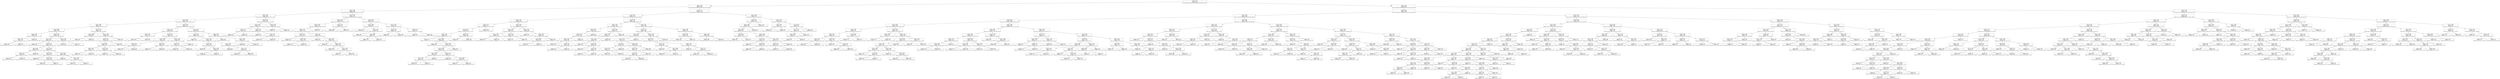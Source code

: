 digraph Tree {
node [shape=box] ;
0 [label="X_412 <= 0.01\nentropy = 3.32\nsamples = 60000\nvalue = [5923, 6742, 5958, 6131, 5842, 5421, 5918, 6265, 5851, 5949]"] ;
1 [label="X_542 <= 0.002\nentropy = 2.854\nsamples = 20798\nvalue = [5690, 91, 809, 4138, 703, 3134, 1415, 2534, 786, 1498]"] ;
0 -> 1 [labeldistance=2.5, labelangle=45, headlabel="True"] ;
2 [label="X_436 <= 0.002\nentropy = 2.945\nsamples = 9628\nvalue = [856, 38, 237, 1286, 685, 1080, 1108, 2517, 376, 1445]"] ;
1 -> 2 ;
3 [label="X_488 <= 0.002\nentropy = 2.559\nsamples = 6971\nvalue = [428, 9, 83, 1176, 533, 858, 154, 2478, 42, 1210]"] ;
2 -> 3 ;
4 [label="X_133 <= 0.006\nentropy = 2.309\nsamples = 6156\nvalue = [100, 9, 51, 1102, 513, 705, 23, 2459, 19, 1175]"] ;
3 -> 4 ;
5 [label="X_382 <= 0.004\nentropy = 1.692\nsamples = 3714\nvalue = [44, 7, 9, 98, 373, 138, 12, 2277, 1, 755]"] ;
4 -> 5 ;
6 [label="X_218 <= 0.096\nentropy = 0.985\nsamples = 2613\nvalue = [38, 5, 6, 62, 72, 72, 5, 2216, 1, 136]"] ;
5 -> 6 ;
7 [label="X_190 <= 0.084\nentropy = 1.935\nsamples = 383\nvalue = [4, 2, 1, 28, 67, 13, 4, 217, 1, 46]"] ;
6 -> 7 ;
8 [label="X_309 <= 0.024\nentropy = 1.729\nsamples = 236\nvalue = [3, 2, 1, 22, 67, 5, 4, 131, 1, 0]"] ;
7 -> 8 ;
9 [label="entropy = 1.932\nsamples = 106\nvalue = [0, 2, 1, 22, 44, 4, 0, 32, 1, 0]"] ;
8 -> 9 ;
10 [label="entropy = 1.075\nsamples = 130\nvalue = [3, 0, 0, 0, 23, 1, 4, 99, 0, 0]"] ;
8 -> 10 ;
11 [label="entropy = 1.443\nsamples = 147\nvalue = [1, 0, 0, 6, 0, 8, 0, 86, 0, 46]"] ;
7 -> 11 ;
12 [label="X_328 <= 0.253\nentropy = 0.708\nsamples = 2230\nvalue = [34, 3, 5, 34, 5, 59, 1, 1999, 0, 90]"] ;
6 -> 12 ;
13 [label="X_415 <= 0.108\nentropy = 0.311\nsamples = 2024\nvalue = [33, 0, 5, 16, 0, 9, 1, 1948, 0, 12]"] ;
12 -> 13 ;
14 [label="entropy = 1.158\nsamples = 186\nvalue = [30, 0, 1, 6, 0, 6, 0, 141, 0, 2]"] ;
13 -> 14 ;
15 [label="X_363 <= 0.033\nentropy = 0.161\nsamples = 1838\nvalue = [3, 0, 4, 10, 0, 3, 1, 1807, 0, 10]"] ;
13 -> 15 ;
16 [label="X_324 <= 0.004\nentropy = 0.359\nsamples = 458\nvalue = [0, 0, 2, 9, 0, 3, 1, 437, 0, 6]"] ;
15 -> 16 ;
17 [label="X_551 <= 0.02\nentropy = 0.354\nsamples = 321\nvalue = [0, 0, 2, 9, 0, 2, 1, 306, 0, 1]"] ;
16 -> 17 ;
18 [label="entropy = 0.303\nsamples = 187\nvalue = [0, 0, 2, 2, 0, 2, 0, 180, 0, 1]"] ;
17 -> 18 ;
19 [label="entropy = 0.359\nsamples = 134\nvalue = [0, 0, 0, 7, 0, 0, 1, 126, 0, 0]"] ;
17 -> 19 ;
20 [label="entropy = 0.288\nsamples = 137\nvalue = [0, 0, 0, 0, 0, 1, 0, 131, 0, 5]"] ;
16 -> 20 ;
21 [label="X_212 <= 0.002\nentropy = 0.075\nsamples = 1380\nvalue = [3, 0, 2, 1, 0, 0, 0, 1370, 0, 4]"] ;
15 -> 21 ;
22 [label="X_269 <= 0.388\nentropy = 0.204\nsamples = 320\nvalue = [3, 0, 1, 0, 0, 0, 0, 312, 0, 4]"] ;
21 -> 22 ;
23 [label="entropy = 0.435\nsamples = 100\nvalue = [3, 0, 0, 0, 0, 0, 0, 93, 0, 4]"] ;
22 -> 23 ;
24 [label="X_254 <= 0.163\nentropy = 0.042\nsamples = 220\nvalue = [0, 0, 1, 0, 0, 0, 0, 219, 0, 0]"] ;
22 -> 24 ;
25 [label="entropy = 0.081\nsamples = 100\nvalue = [0, 0, 1, 0, 0, 0, 0, 99, 0, 0]"] ;
24 -> 25 ;
26 [label="entropy = 0.0\nsamples = 120\nvalue = [0, 0, 0, 0, 0, 0, 0, 120, 0, 0]"] ;
24 -> 26 ;
27 [label="X_181 <= 0.386\nentropy = 0.022\nsamples = 1060\nvalue = [0, 0, 1, 1, 0, 0, 0, 1058, 0, 0]"] ;
21 -> 27 ;
28 [label="entropy = 0.0\nsamples = 842\nvalue = [0, 0, 0, 0, 0, 0, 0, 842, 0, 0]"] ;
27 -> 28 ;
29 [label="X_237 <= 0.347\nentropy = 0.084\nsamples = 218\nvalue = [0, 0, 1, 1, 0, 0, 0, 216, 0, 0]"] ;
27 -> 29 ;
30 [label="entropy = 0.16\nsamples = 101\nvalue = [0, 0, 1, 1, 0, 0, 0, 99, 0, 0]"] ;
29 -> 30 ;
31 [label="entropy = 0.0\nsamples = 117\nvalue = [0, 0, 0, 0, 0, 0, 0, 117, 0, 0]"] ;
29 -> 31 ;
32 [label="X_275 <= 0.239\nentropy = 2.089\nsamples = 206\nvalue = [1, 3, 0, 18, 5, 50, 0, 51, 0, 78]"] ;
12 -> 32 ;
33 [label="entropy = 1.673\nsamples = 105\nvalue = [0, 1, 0, 8, 3, 38, 0, 3, 0, 52]"] ;
32 -> 33 ;
34 [label="entropy = 2.0\nsamples = 101\nvalue = [1, 2, 0, 10, 2, 12, 0, 48, 0, 26]"] ;
32 -> 34 ;
35 [label="X_190 <= 0.016\nentropy = 1.742\nsamples = 1101\nvalue = [6, 2, 3, 36, 301, 66, 7, 61, 0, 619]"] ;
5 -> 35 ;
36 [label="X_214 <= 0.453\nentropy = 0.896\nsamples = 308\nvalue = [1, 0, 0, 8, 264, 7, 1, 10, 0, 17]"] ;
35 -> 36 ;
37 [label="entropy = 1.33\nsamples = 157\nvalue = [1, 0, 0, 7, 119, 7, 1, 9, 0, 13]"] ;
36 -> 37 ;
38 [label="entropy = 0.291\nsamples = 151\nvalue = [0, 0, 0, 1, 145, 0, 0, 1, 0, 4]"] ;
36 -> 38 ;
39 [label="X_571 <= 0.018\nentropy = 1.364\nsamples = 793\nvalue = [5, 2, 3, 28, 37, 59, 6, 51, 0, 602]"] ;
35 -> 39 ;
40 [label="X_301 <= 0.076\nentropy = 1.134\nsamples = 693\nvalue = [2, 1, 3, 11, 32, 32, 6, 44, 0, 562]"] ;
39 -> 40 ;
41 [label="X_351 <= 0.035\nentropy = 0.663\nsamples = 503\nvalue = [1, 0, 0, 2, 13, 17, 1, 16, 0, 453]"] ;
40 -> 41 ;
42 [label="X_166 <= 0.418\nentropy = 0.691\nsamples = 222\nvalue = [0, 0, 0, 2, 3, 3, 1, 16, 0, 197]"] ;
41 -> 42 ;
43 [label="entropy = 1.011\nsamples = 100\nvalue = [0, 0, 0, 2, 3, 1, 1, 12, 0, 81]"] ;
42 -> 43 ;
44 [label="entropy = 0.328\nsamples = 122\nvalue = [0, 0, 0, 0, 0, 2, 0, 4, 0, 116]"] ;
42 -> 44 ;
45 [label="X_278 <= 0.475\nentropy = 0.538\nsamples = 281\nvalue = [1, 0, 0, 0, 10, 14, 0, 0, 0, 256]"] ;
41 -> 45 ;
46 [label="entropy = 1.012\nsamples = 100\nvalue = [1, 0, 0, 0, 7, 14, 0, 0, 0, 78]"] ;
45 -> 46 ;
47 [label="entropy = 0.122\nsamples = 181\nvalue = [0, 0, 0, 0, 3, 0, 0, 0, 0, 178]"] ;
45 -> 47 ;
48 [label="entropy = 2.009\nsamples = 190\nvalue = [1, 1, 3, 9, 19, 15, 5, 28, 0, 109]"] ;
40 -> 48 ;
49 [label="entropy = 2.176\nsamples = 100\nvalue = [3, 1, 0, 17, 5, 27, 0, 7, 0, 40]"] ;
39 -> 49 ;
50 [label="X_108 <= 0.006\nentropy = 2.29\nsamples = 2442\nvalue = [56, 2, 42, 1004, 140, 567, 11, 182, 18, 420]"] ;
4 -> 50 ;
51 [label="X_331 <= 0.147\nentropy = 2.338\nsamples = 1055\nvalue = [7, 0, 8, 217, 105, 185, 1, 172, 4, 356]"] ;
50 -> 51 ;
52 [label="X_299 <= 0.004\nentropy = 1.912\nsamples = 261\nvalue = [7, 0, 7, 18, 11, 31, 1, 161, 1, 24]"] ;
51 -> 52 ;
53 [label="entropy = 1.392\nsamples = 120\nvalue = [3, 0, 7, 7, 4, 2, 0, 91, 0, 6]"] ;
52 -> 53 ;
54 [label="entropy = 2.099\nsamples = 141\nvalue = [4, 0, 0, 11, 7, 29, 1, 70, 1, 18]"] ;
52 -> 54 ;
55 [label="X_623 <= 0.012\nentropy = 1.978\nsamples = 794\nvalue = [0, 0, 1, 199, 94, 154, 0, 11, 3, 332]"] ;
51 -> 55 ;
56 [label="X_305 <= 0.869\nentropy = 1.799\nsamples = 469\nvalue = [0, 0, 1, 62, 88, 44, 0, 10, 2, 262]"] ;
55 -> 56 ;
57 [label="X_308 <= 0.002\nentropy = 2.03\nsamples = 204\nvalue = [0, 0, 1, 36, 54, 37, 0, 0, 2, 74]"] ;
56 -> 57 ;
58 [label="entropy = 1.946\nsamples = 104\nvalue = [0, 0, 1, 34, 5, 35, 0, 0, 2, 27]"] ;
57 -> 58 ;
59 [label="entropy = 1.242\nsamples = 100\nvalue = [0, 0, 0, 2, 49, 2, 0, 0, 0, 47]"] ;
57 -> 59 ;
60 [label="X_468 <= 0.035\nentropy = 1.377\nsamples = 265\nvalue = [0, 0, 0, 26, 34, 7, 0, 10, 0, 188]"] ;
56 -> 60 ;
61 [label="entropy = 1.713\nsamples = 100\nvalue = [0, 0, 0, 22, 13, 7, 0, 2, 0, 56]"] ;
60 -> 61 ;
62 [label="entropy = 0.978\nsamples = 165\nvalue = [0, 0, 0, 4, 21, 0, 0, 8, 0, 132]"] ;
60 -> 62 ;
63 [label="X_469 <= 0.649\nentropy = 1.689\nsamples = 325\nvalue = [0, 0, 0, 137, 6, 110, 0, 1, 1, 70]"] ;
55 -> 63 ;
64 [label="X_223 <= 0.012\nentropy = 1.19\nsamples = 210\nvalue = [0, 0, 0, 110, 0, 92, 0, 0, 0, 8]"] ;
63 -> 64 ;
65 [label="entropy = 1.005\nsamples = 101\nvalue = [0, 0, 0, 35, 0, 65, 0, 0, 0, 1]"] ;
64 -> 65 ;
66 [label="entropy = 1.124\nsamples = 109\nvalue = [0, 0, 0, 75, 0, 27, 0, 0, 0, 7]"] ;
64 -> 66 ;
67 [label="entropy = 1.731\nsamples = 115\nvalue = [0, 0, 0, 27, 6, 18, 0, 1, 1, 62]"] ;
63 -> 67 ;
68 [label="X_241 <= 0.084\nentropy = 1.8\nsamples = 1387\nvalue = [49, 2, 34, 787, 35, 382, 10, 10, 14, 64]"] ;
50 -> 68 ;
69 [label="X_302 <= 0.014\nentropy = 1.535\nsamples = 1023\nvalue = [34, 1, 24, 707, 24, 184, 9, 7, 8, 25]"] ;
68 -> 69 ;
70 [label="entropy = 2.719\nsamples = 159\nvalue = [32, 1, 23, 27, 11, 44, 5, 7, 0, 9]"] ;
69 -> 70 ;
71 [label="X_272 <= 0.288\nentropy = 1.025\nsamples = 864\nvalue = [2, 0, 1, 680, 13, 140, 4, 0, 8, 16]"] ;
69 -> 71 ;
72 [label="X_276 <= 0.331\nentropy = 0.426\nsamples = 506\nvalue = [0, 0, 1, 476, 4, 18, 0, 0, 3, 4]"] ;
71 -> 72 ;
73 [label="entropy = 0.967\nsamples = 101\nvalue = [0, 0, 1, 81, 4, 14, 0, 0, 1, 0]"] ;
72 -> 73 ;
74 [label="X_194 <= 0.367\nentropy = 0.205\nsamples = 405\nvalue = [0, 0, 0, 395, 0, 4, 0, 0, 2, 4]"] ;
72 -> 74 ;
75 [label="entropy = 0.42\nsamples = 166\nvalue = [0, 0, 0, 156, 0, 4, 0, 0, 2, 4]"] ;
74 -> 75 ;
76 [label="entropy = 0.0\nsamples = 239\nvalue = [0, 0, 0, 239, 0, 0, 0, 0, 0, 0]"] ;
74 -> 76 ;
77 [label="X_273 <= 0.802\nentropy = 1.49\nsamples = 358\nvalue = [2, 0, 0, 204, 9, 122, 4, 0, 5, 12]"] ;
71 -> 77 ;
78 [label="entropy = 1.604\nsamples = 146\nvalue = [0, 0, 0, 39, 6, 86, 4, 0, 1, 10]"] ;
77 -> 78 ;
79 [label="X_105 <= 0.575\nentropy = 1.038\nsamples = 212\nvalue = [2, 0, 0, 165, 3, 36, 0, 0, 4, 2]"] ;
77 -> 79 ;
80 [label="entropy = 1.437\nsamples = 103\nvalue = [2, 0, 0, 62, 3, 32, 0, 0, 3, 1]"] ;
79 -> 80 ;
81 [label="entropy = 0.376\nsamples = 109\nvalue = [0, 0, 0, 103, 0, 4, 0, 0, 1, 1]"] ;
79 -> 81 ;
82 [label="X_298 <= 0.202\nentropy = 1.99\nsamples = 364\nvalue = [15, 1, 10, 80, 11, 198, 1, 3, 6, 39]"] ;
68 -> 82 ;
83 [label="entropy = 2.021\nsamples = 108\nvalue = [4, 0, 8, 61, 3, 19, 0, 1, 4, 8]"] ;
82 -> 83 ;
84 [label="X_446 <= 0.065\nentropy = 1.586\nsamples = 256\nvalue = [11, 1, 2, 19, 8, 179, 1, 2, 2, 31]"] ;
82 -> 84 ;
85 [label="entropy = 2.002\nsamples = 103\nvalue = [3, 1, 1, 5, 8, 53, 0, 2, 2, 28]"] ;
84 -> 85 ;
86 [label="entropy = 0.975\nsamples = 153\nvalue = [8, 0, 1, 14, 0, 126, 1, 0, 0, 3]"] ;
84 -> 86 ;
87 [label="X_357 <= 0.029\nentropy = 2.501\nsamples = 815\nvalue = [328, 0, 32, 74, 20, 153, 131, 19, 23, 35]"] ;
3 -> 87 ;
88 [label="X_194 <= 0.014\nentropy = 2.113\nsamples = 575\nvalue = [321, 0, 10, 34, 14, 57, 86, 19, 3, 31]"] ;
87 -> 88 ;
89 [label="X_415 <= 0.114\nentropy = 2.421\nsamples = 218\nvalue = [58, 0, 7, 14, 10, 31, 82, 5, 1, 10]"] ;
88 -> 89 ;
90 [label="entropy = 2.211\nsamples = 116\nvalue = [50, 0, 5, 8, 0, 28, 18, 5, 1, 1]"] ;
89 -> 90 ;
91 [label="entropy = 1.849\nsamples = 102\nvalue = [8, 0, 2, 6, 10, 3, 64, 0, 0, 9]"] ;
89 -> 91 ;
92 [label="X_406 <= 0.175\nentropy = 1.502\nsamples = 357\nvalue = [263, 0, 3, 20, 4, 26, 4, 14, 2, 21]"] ;
88 -> 92 ;
93 [label="entropy = 2.185\nsamples = 100\nvalue = [45, 0, 3, 17, 0, 22, 2, 3, 1, 7]"] ;
92 -> 93 ;
94 [label="X_501 <= 0.01\nentropy = 0.972\nsamples = 257\nvalue = [218, 0, 0, 3, 4, 4, 2, 11, 1, 14]"] ;
92 -> 94 ;
95 [label="entropy = 1.449\nsamples = 123\nvalue = [88, 0, 0, 3, 4, 4, 0, 10, 0, 14]"] ;
94 -> 95 ;
96 [label="entropy = 0.238\nsamples = 134\nvalue = [130, 0, 0, 0, 0, 0, 2, 1, 1, 0]"] ;
94 -> 96 ;
97 [label="X_136 <= 0.033\nentropy = 2.407\nsamples = 240\nvalue = [7, 0, 22, 40, 6, 96, 45, 0, 20, 4]"] ;
87 -> 97 ;
98 [label="entropy = 1.797\nsamples = 100\nvalue = [1, 0, 9, 6, 5, 64, 12, 0, 1, 2]"] ;
97 -> 98 ;
99 [label="entropy = 2.517\nsamples = 140\nvalue = [6, 0, 13, 34, 1, 32, 33, 0, 19, 2]"] ;
97 -> 99 ;
100 [label="X_601 <= 0.006\nentropy = 2.765\nsamples = 2657\nvalue = [428, 29, 154, 110, 152, 222, 954, 39, 334, 235]"] ;
2 -> 100 ;
101 [label="X_196 <= 0.002\nentropy = 2.192\nsamples = 1535\nvalue = [96, 23, 119, 25, 107, 77, 881, 20, 27, 160]"] ;
100 -> 101 ;
102 [label="X_604 <= 0.004\nentropy = 1.679\nsamples = 1216\nvalue = [38, 18, 88, 16, 46, 34, 864, 12, 11, 89]"] ;
101 -> 102 ;
103 [label="X_360 <= 0.002\nentropy = 1.345\nsamples = 1101\nvalue = [36, 17, 85, 15, 21, 26, 862, 3, 7, 29]"] ;
102 -> 103 ;
104 [label="X_549 <= 0.218\nentropy = 1.912\nsamples = 420\nvalue = [34, 15, 71, 6, 10, 15, 255, 1, 1, 12]"] ;
103 -> 104 ;
105 [label="entropy = 2.676\nsamples = 128\nvalue = [14, 14, 38, 0, 8, 10, 30, 1, 1, 12]"] ;
104 -> 105 ;
106 [label="X_329 <= 0.865\nentropy = 1.203\nsamples = 292\nvalue = [20, 1, 33, 6, 2, 5, 225, 0, 0, 0]"] ;
104 -> 106 ;
107 [label="entropy = 1.147\nsamples = 178\nvalue = [20, 0, 7, 6, 2, 3, 140, 0, 0, 0]"] ;
106 -> 107 ;
108 [label="entropy = 0.964\nsamples = 114\nvalue = [0, 1, 26, 0, 0, 2, 85, 0, 0, 0]"] ;
106 -> 108 ;
109 [label="X_549 <= 0.11\nentropy = 0.805\nsamples = 681\nvalue = [2, 2, 14, 9, 11, 11, 607, 2, 6, 17]"] ;
103 -> 109 ;
110 [label="entropy = 1.958\nsamples = 100\nvalue = [0, 1, 10, 0, 7, 4, 58, 2, 2, 16]"] ;
109 -> 110 ;
111 [label="X_384 <= 0.004\nentropy = 0.455\nsamples = 581\nvalue = [2, 1, 4, 9, 4, 7, 549, 0, 4, 1]"] ;
109 -> 111 ;
112 [label="entropy = 0.847\nsamples = 178\nvalue = [2, 1, 2, 9, 4, 5, 155, 0, 0, 0]"] ;
111 -> 112 ;
113 [label="X_494 <= 0.002\nentropy = 0.195\nsamples = 403\nvalue = [0, 0, 2, 0, 0, 2, 394, 0, 4, 1]"] ;
111 -> 113 ;
114 [label="entropy = 0.283\nsamples = 156\nvalue = [0, 0, 0, 0, 0, 1, 150, 0, 4, 1]"] ;
113 -> 114 ;
115 [label="X_275 <= 0.049\nentropy = 0.106\nsamples = 247\nvalue = [0, 0, 2, 0, 0, 1, 244, 0, 0, 0]"] ;
113 -> 115 ;
116 [label="entropy = 0.0\nsamples = 147\nvalue = [0, 0, 0, 0, 0, 0, 147, 0, 0, 0]"] ;
115 -> 116 ;
117 [label="entropy = 0.222\nsamples = 100\nvalue = [0, 0, 2, 0, 0, 1, 97, 0, 0, 0]"] ;
115 -> 117 ;
118 [label="entropy = 2.152\nsamples = 115\nvalue = [2, 1, 3, 1, 25, 8, 2, 9, 4, 60]"] ;
102 -> 118 ;
119 [label="X_546 <= 0.012\nentropy = 2.917\nsamples = 319\nvalue = [58, 5, 31, 9, 61, 43, 17, 8, 16, 71]"] ;
101 -> 119 ;
120 [label="entropy = 2.565\nsamples = 196\nvalue = [14, 3, 14, 6, 58, 26, 3, 5, 4, 63]"] ;
119 -> 120 ;
121 [label="entropy = 2.749\nsamples = 123\nvalue = [44, 2, 17, 3, 3, 17, 14, 3, 12, 8]"] ;
119 -> 121 ;
122 [label="X_330 <= 0.002\nentropy = 2.694\nsamples = 1122\nvalue = [332, 6, 35, 85, 45, 145, 73, 19, 307, 75]"] ;
100 -> 122 ;
123 [label="X_574 <= 0.606\nentropy = 1.938\nsamples = 500\nvalue = [310, 0, 8, 6, 36, 70, 17, 18, 10, 25]"] ;
122 -> 123 ;
124 [label="entropy = 2.554\nsamples = 122\nvalue = [23, 0, 2, 0, 28, 30, 3, 15, 2, 19]"] ;
123 -> 124 ;
125 [label="X_518 <= 0.751\nentropy = 1.396\nsamples = 378\nvalue = [287, 0, 6, 6, 8, 40, 14, 3, 8, 6]"] ;
123 -> 125 ;
126 [label="entropy = 2.394\nsamples = 101\nvalue = [37, 0, 1, 2, 8, 32, 5, 3, 8, 5]"] ;
125 -> 126 ;
127 [label="X_279 <= 0.608\nentropy = 0.664\nsamples = 277\nvalue = [250, 0, 5, 4, 0, 8, 9, 0, 0, 1]"] ;
125 -> 127 ;
128 [label="entropy = 1.129\nsamples = 108\nvalue = [86, 0, 3, 2, 0, 7, 9, 0, 0, 1]"] ;
127 -> 128 ;
129 [label="entropy = 0.237\nsamples = 169\nvalue = [164, 0, 2, 2, 0, 1, 0, 0, 0, 0]"] ;
127 -> 129 ;
130 [label="X_407 <= 0.143\nentropy = 2.395\nsamples = 622\nvalue = [22, 6, 27, 79, 9, 75, 56, 1, 297, 50]"] ;
122 -> 130 ;
131 [label="X_251 <= 0.006\nentropy = 1.788\nsamples = 351\nvalue = [6, 6, 19, 36, 1, 34, 14, 0, 230, 5]"] ;
130 -> 131 ;
132 [label="entropy = 2.113\nsamples = 163\nvalue = [1, 6, 9, 20, 0, 31, 13, 0, 82, 1]"] ;
131 -> 132 ;
133 [label="entropy = 1.232\nsamples = 188\nvalue = [5, 0, 10, 16, 1, 3, 1, 0, 148, 4]"] ;
131 -> 133 ;
134 [label="X_546 <= 0.116\nentropy = 2.75\nsamples = 271\nvalue = [16, 0, 8, 43, 8, 41, 42, 1, 67, 45]"] ;
130 -> 134 ;
135 [label="entropy = 2.301\nsamples = 111\nvalue = [2, 0, 0, 26, 7, 21, 1, 1, 12, 41]"] ;
134 -> 135 ;
136 [label="entropy = 2.454\nsamples = 160\nvalue = [14, 0, 8, 17, 1, 20, 41, 0, 55, 4]"] ;
134 -> 136 ;
137 [label="X_311 <= 0.018\nentropy = 2.115\nsamples = 11170\nvalue = [4834, 53, 572, 2852, 18, 2054, 307, 17, 410, 53]"] ;
1 -> 137 ;
138 [label="X_244 <= 0.002\nentropy = 2.237\nsamples = 7123\nvalue = [1155, 52, 500, 2785, 16, 1982, 223, 8, 362, 40]"] ;
137 -> 138 ;
139 [label="X_461 <= 0.057\nentropy = 1.803\nsamples = 3196\nvalue = [143, 48, 432, 2006, 8, 374, 60, 5, 110, 10]"] ;
138 -> 139 ;
140 [label="X_436 <= 0.102\nentropy = 1.171\nsamples = 2071\nvalue = [14, 36, 106, 1607, 2, 273, 6, 3, 18, 6]"] ;
139 -> 140 ;
141 [label="X_241 <= 0.312\nentropy = 0.919\nsamples = 1931\nvalue = [14, 4, 71, 1591, 1, 235, 1, 3, 5, 6]"] ;
140 -> 141 ;
142 [label="X_302 <= 0.002\nentropy = 0.616\nsamples = 1725\nvalue = [2, 4, 66, 1555, 1, 89, 0, 3, 4, 1]"] ;
141 -> 142 ;
143 [label="entropy = 1.747\nsamples = 127\nvalue = [1, 4, 52, 57, 1, 8, 0, 3, 1, 0]"] ;
142 -> 143 ;
144 [label="X_135 <= 0.002\nentropy = 0.396\nsamples = 1598\nvalue = [1, 0, 14, 1498, 0, 81, 0, 0, 3, 1]"] ;
142 -> 144 ;
145 [label="entropy = 1.065\nsamples = 176\nvalue = [1, 0, 3, 122, 0, 49, 0, 0, 1, 0]"] ;
144 -> 145 ;
146 [label="X_218 <= 0.396\nentropy = 0.244\nsamples = 1422\nvalue = [0, 0, 11, 1376, 0, 32, 0, 0, 2, 1]"] ;
144 -> 146 ;
147 [label="X_325 <= 0.594\nentropy = 0.168\nsamples = 1318\nvalue = [0, 0, 10, 1291, 0, 16, 0, 0, 1, 0]"] ;
146 -> 147 ;
148 [label="X_251 <= 0.004\nentropy = 0.024\nsamples = 948\nvalue = [0, 0, 1, 946, 0, 1, 0, 0, 0, 0]"] ;
147 -> 148 ;
149 [label="X_331 <= 0.833\nentropy = 0.08\nsamples = 233\nvalue = [0, 0, 1, 231, 0, 1, 0, 0, 0, 0]"] ;
148 -> 149 ;
150 [label="entropy = 0.161\nsamples = 100\nvalue = [0, 0, 1, 98, 0, 1, 0, 0, 0, 0]"] ;
149 -> 150 ;
151 [label="entropy = 0.0\nsamples = 133\nvalue = [0, 0, 0, 133, 0, 0, 0, 0, 0, 0]"] ;
149 -> 151 ;
152 [label="entropy = 0.0\nsamples = 715\nvalue = [0, 0, 0, 715, 0, 0, 0, 0, 0, 0]"] ;
148 -> 152 ;
153 [label="X_249 <= 0.72\nentropy = 0.435\nsamples = 370\nvalue = [0, 0, 9, 345, 0, 15, 0, 0, 1, 0]"] ;
147 -> 153 ;
154 [label="entropy = 0.889\nsamples = 129\nvalue = [0, 0, 9, 106, 0, 13, 0, 0, 1, 0]"] ;
153 -> 154 ;
155 [label="X_274 <= 0.902\nentropy = 0.069\nsamples = 241\nvalue = [0, 0, 0, 239, 0, 2, 0, 0, 0, 0]"] ;
153 -> 155 ;
156 [label="entropy = 0.0\nsamples = 141\nvalue = [0, 0, 0, 141, 0, 0, 0, 0, 0, 0]"] ;
155 -> 156 ;
157 [label="entropy = 0.141\nsamples = 100\nvalue = [0, 0, 0, 98, 0, 2, 0, 0, 0, 0]"] ;
155 -> 157 ;
158 [label="entropy = 0.847\nsamples = 104\nvalue = [0, 0, 1, 85, 0, 16, 0, 0, 1, 1]"] ;
146 -> 158 ;
159 [label="X_298 <= 0.767\nentropy = 1.366\nsamples = 206\nvalue = [12, 0, 5, 36, 0, 146, 1, 0, 1, 5]"] ;
141 -> 159 ;
160 [label="entropy = 1.692\nsamples = 100\nvalue = [12, 0, 5, 35, 0, 47, 1, 0, 0, 0]"] ;
159 -> 160 ;
161 [label="entropy = 0.427\nsamples = 106\nvalue = [0, 0, 0, 1, 0, 99, 0, 0, 1, 5]"] ;
159 -> 161 ;
162 [label="entropy = 2.396\nsamples = 140\nvalue = [0, 32, 35, 16, 1, 38, 5, 0, 13, 0]"] ;
140 -> 162 ;
163 [label="X_601 <= 0.045\nentropy = 2.38\nsamples = 1125\nvalue = [129, 12, 326, 399, 6, 101, 54, 2, 92, 4]"] ;
139 -> 163 ;
164 [label="X_407 <= 0.096\nentropy = 2.277\nsamples = 592\nvalue = [52, 12, 279, 115, 6, 59, 50, 2, 16, 1]"] ;
163 -> 164 ;
165 [label="X_276 <= 0.424\nentropy = 2.062\nsamples = 244\nvalue = [8, 8, 71, 101, 1, 48, 3, 2, 1, 1]"] ;
164 -> 165 ;
166 [label="entropy = 2.025\nsamples = 102\nvalue = [8, 1, 55, 15, 1, 17, 2, 2, 0, 1]"] ;
165 -> 166 ;
167 [label="entropy = 1.587\nsamples = 142\nvalue = [0, 7, 16, 86, 0, 31, 1, 0, 1, 0]"] ;
165 -> 167 ;
168 [label="X_274 <= 0.571\nentropy = 1.913\nsamples = 348\nvalue = [44, 4, 208, 14, 5, 11, 47, 0, 15, 0]"] ;
164 -> 168 ;
169 [label="entropy = 1.105\nsamples = 198\nvalue = [6, 3, 163, 7, 2, 2, 2, 0, 13, 0]"] ;
168 -> 169 ;
170 [label="entropy = 2.238\nsamples = 150\nvalue = [38, 1, 45, 7, 3, 9, 45, 0, 2, 0]"] ;
168 -> 170 ;
171 [label="X_276 <= 0.057\nentropy = 1.981\nsamples = 533\nvalue = [77, 0, 47, 284, 0, 42, 4, 0, 76, 3]"] ;
163 -> 171 ;
172 [label="entropy = 1.946\nsamples = 131\nvalue = [67, 0, 11, 7, 0, 24, 1, 0, 21, 0]"] ;
171 -> 172 ;
173 [label="X_382 <= 0.369\nentropy = 1.513\nsamples = 402\nvalue = [10, 0, 36, 277, 0, 18, 3, 0, 55, 3]"] ;
171 -> 173 ;
174 [label="X_432 <= 0.096\nentropy = 0.879\nsamples = 249\nvalue = [5, 0, 2, 213, 0, 16, 0, 0, 10, 3]"] ;
173 -> 174 ;
175 [label="entropy = 0.574\nsamples = 148\nvalue = [0, 0, 1, 134, 0, 10, 0, 0, 1, 2]"] ;
174 -> 175 ;
176 [label="entropy = 1.177\nsamples = 101\nvalue = [5, 0, 1, 79, 0, 6, 0, 0, 9, 1]"] ;
174 -> 176 ;
177 [label="entropy = 1.882\nsamples = 153\nvalue = [5, 0, 34, 64, 0, 2, 3, 0, 45, 0]"] ;
173 -> 177 ;
178 [label="X_305 <= 0.006\nentropy = 2.131\nsamples = 3927\nvalue = [1012, 4, 68, 779, 8, 1608, 163, 3, 252, 30]"] ;
138 -> 178 ;
179 [label="X_280 <= 0.061\nentropy = 1.569\nsamples = 1544\nvalue = [898, 1, 42, 54, 1, 466, 70, 2, 6, 4]"] ;
178 -> 179 ;
180 [label="X_406 <= 0.006\nentropy = 1.498\nsamples = 623\nvalue = [74, 1, 8, 38, 0, 428, 68, 0, 5, 1]"] ;
179 -> 180 ;
181 [label="X_108 <= 0.533\nentropy = 0.848\nsamples = 426\nvalue = [24, 1, 1, 37, 0, 360, 1, 0, 1, 1]"] ;
180 -> 181 ;
182 [label="X_360 <= 0.527\nentropy = 0.586\nsamples = 305\nvalue = [21, 1, 1, 4, 0, 276, 1, 0, 0, 1]"] ;
181 -> 182 ;
183 [label="entropy = 0.973\nsamples = 100\nvalue = [21, 1, 1, 0, 0, 76, 1, 0, 0, 0]"] ;
182 -> 183 ;
184 [label="X_353 <= 0.38\nentropy = 0.183\nsamples = 205\nvalue = [0, 0, 0, 4, 0, 200, 0, 0, 0, 1]"] ;
182 -> 184 ;
185 [label="entropy = 0.32\nsamples = 101\nvalue = [0, 0, 0, 4, 0, 96, 0, 0, 0, 1]"] ;
184 -> 185 ;
186 [label="entropy = 0.0\nsamples = 104\nvalue = [0, 0, 0, 0, 0, 104, 0, 0, 0, 0]"] ;
184 -> 186 ;
187 [label="entropy = 1.066\nsamples = 121\nvalue = [3, 0, 0, 33, 0, 84, 0, 0, 1, 0]"] ;
181 -> 187 ;
188 [label="entropy = 1.885\nsamples = 197\nvalue = [50, 0, 7, 1, 0, 68, 67, 0, 4, 0]"] ;
180 -> 188 ;
189 [label="X_250 <= 0.745\nentropy = 0.697\nsamples = 921\nvalue = [824, 0, 34, 16, 1, 38, 2, 2, 1, 3]"] ;
179 -> 189 ;
190 [label="X_468 <= 0.839\nentropy = 0.44\nsamples = 737\nvalue = [693, 0, 28, 4, 1, 4, 2, 2, 1, 2]"] ;
189 -> 190 ;
191 [label="X_407 <= 0.231\nentropy = 0.249\nsamples = 608\nvalue = [592, 0, 3, 3, 1, 4, 1, 1, 1, 2]"] ;
190 -> 191 ;
192 [label="entropy = 0.806\nsamples = 101\nvalue = [89, 0, 1, 3, 1, 4, 0, 1, 0, 2]"] ;
191 -> 192 ;
193 [label="X_574 <= 0.802\nentropy = 0.078\nsamples = 507\nvalue = [503, 0, 2, 0, 0, 0, 1, 0, 1, 0]"] ;
191 -> 193 ;
194 [label="entropy = 0.222\nsamples = 100\nvalue = [97, 0, 2, 0, 0, 0, 0, 0, 1, 0]"] ;
193 -> 194 ;
195 [label="X_518 <= 0.59\nentropy = 0.025\nsamples = 407\nvalue = [406, 0, 0, 0, 0, 0, 1, 0, 0, 0]"] ;
193 -> 195 ;
196 [label="entropy = 0.0\nsamples = 307\nvalue = [307, 0, 0, 0, 0, 0, 0, 0, 0, 0]"] ;
195 -> 196 ;
197 [label="entropy = 0.081\nsamples = 100\nvalue = [99, 0, 0, 0, 0, 0, 1, 0, 0, 0]"] ;
195 -> 197 ;
198 [label="entropy = 0.898\nsamples = 129\nvalue = [101, 0, 25, 1, 0, 0, 1, 1, 0, 0]"] ;
190 -> 198 ;
199 [label="entropy = 1.258\nsamples = 184\nvalue = [131, 0, 6, 12, 0, 34, 0, 0, 0, 1]"] ;
189 -> 199 ;
200 [label="X_434 <= 0.257\nentropy = 1.945\nsamples = 2383\nvalue = [114, 3, 26, 725, 7, 1142, 93, 1, 246, 26]"] ;
178 -> 200 ;
201 [label="X_222 <= 0.014\nentropy = 1.346\nsamples = 1805\nvalue = [18, 3, 8, 671, 1, 1035, 5, 1, 37, 26]"] ;
200 -> 201 ;
202 [label="X_79 <= 0.073\nentropy = 0.859\nsamples = 929\nvalue = [4, 1, 1, 154, 0, 752, 5, 0, 11, 1]"] ;
201 -> 202 ;
203 [label="X_116 <= 0.037\nentropy = 0.703\nsamples = 769\nvalue = [4, 1, 1, 73, 0, 673, 5, 0, 11, 1]"] ;
202 -> 203 ;
204 [label="X_87 <= 0.047\nentropy = 1.026\nsamples = 346\nvalue = [3, 1, 1, 60, 0, 270, 4, 0, 6, 1]"] ;
203 -> 204 ;
205 [label="X_188 <= 0.755\nentropy = 1.215\nsamples = 222\nvalue = [3, 1, 1, 56, 0, 154, 1, 0, 5, 1]"] ;
204 -> 205 ;
206 [label="entropy = 1.329\nsamples = 100\nvalue = [2, 1, 1, 44, 0, 51, 0, 0, 1, 0]"] ;
205 -> 206 ;
207 [label="entropy = 0.867\nsamples = 122\nvalue = [1, 0, 0, 12, 0, 103, 1, 0, 4, 1]"] ;
205 -> 207 ;
208 [label="entropy = 0.436\nsamples = 124\nvalue = [0, 0, 0, 4, 0, 116, 3, 0, 1, 0]"] ;
204 -> 208 ;
209 [label="X_539 <= 0.412\nentropy = 0.338\nsamples = 423\nvalue = [1, 0, 0, 13, 0, 403, 1, 0, 5, 0]"] ;
203 -> 209 ;
210 [label="X_489 <= 0.139\nentropy = 0.147\nsamples = 319\nvalue = [1, 0, 0, 1, 0, 314, 1, 0, 2, 0]"] ;
209 -> 210 ;
211 [label="X_242 <= 0.433\nentropy = 0.045\nsamples = 202\nvalue = [1, 0, 0, 0, 0, 201, 0, 0, 0, 0]"] ;
210 -> 211 ;
212 [label="entropy = 0.0\nsamples = 102\nvalue = [0, 0, 0, 0, 0, 102, 0, 0, 0, 0]"] ;
211 -> 212 ;
213 [label="entropy = 0.081\nsamples = 100\nvalue = [1, 0, 0, 0, 0, 99, 0, 0, 0, 0]"] ;
211 -> 213 ;
214 [label="entropy = 0.266\nsamples = 117\nvalue = [0, 0, 0, 1, 0, 113, 1, 0, 2, 0]"] ;
210 -> 214 ;
215 [label="entropy = 0.699\nsamples = 104\nvalue = [0, 0, 0, 12, 0, 89, 0, 0, 3, 0]"] ;
209 -> 215 ;
216 [label="entropy = 1.0\nsamples = 160\nvalue = [0, 0, 0, 81, 0, 79, 0, 0, 0, 0]"] ;
202 -> 216 ;
217 [label="X_144 <= 0.033\nentropy = 1.466\nsamples = 876\nvalue = [14, 2, 7, 517, 1, 283, 0, 1, 26, 25]"] ;
201 -> 217 ;
218 [label="X_216 <= 0.163\nentropy = 1.379\nsamples = 735\nvalue = [14, 2, 7, 510, 1, 150, 0, 0, 26, 25]"] ;
217 -> 218 ;
219 [label="X_112 <= 0.12\nentropy = 0.663\nsamples = 363\nvalue = [2, 1, 1, 324, 1, 27, 0, 0, 5, 2]"] ;
218 -> 219 ;
220 [label="entropy = 1.245\nsamples = 106\nvalue = [1, 0, 1, 75, 1, 24, 0, 0, 2, 2]"] ;
219 -> 220 ;
221 [label="X_221 <= 0.959\nentropy = 0.256\nsamples = 257\nvalue = [1, 1, 0, 249, 0, 3, 0, 0, 3, 0]"] ;
219 -> 221 ;
222 [label="entropy = 0.348\nsamples = 115\nvalue = [0, 0, 0, 109, 0, 3, 0, 0, 3, 0]"] ;
221 -> 222 ;
223 [label="entropy = 0.121\nsamples = 142\nvalue = [1, 1, 0, 140, 0, 0, 0, 0, 0, 0]"] ;
221 -> 223 ;
224 [label="X_109 <= 0.022\nentropy = 1.789\nsamples = 372\nvalue = [12, 1, 6, 186, 0, 123, 0, 0, 21, 23]"] ;
218 -> 224 ;
225 [label="entropy = 1.38\nsamples = 130\nvalue = [2, 1, 1, 48, 0, 73, 0, 0, 5, 0]"] ;
224 -> 225 ;
226 [label="X_243 <= 0.79\nentropy = 1.82\nsamples = 242\nvalue = [10, 0, 5, 138, 0, 50, 0, 0, 16, 23]"] ;
224 -> 226 ;
227 [label="entropy = 1.296\nsamples = 134\nvalue = [0, 0, 3, 99, 0, 16, 0, 0, 7, 9]"] ;
226 -> 227 ;
228 [label="entropy = 2.161\nsamples = 108\nvalue = [10, 0, 2, 39, 0, 34, 0, 0, 9, 14]"] ;
226 -> 228 ;
229 [label="entropy = 0.345\nsamples = 141\nvalue = [0, 0, 0, 7, 0, 133, 0, 1, 0, 0]"] ;
217 -> 229 ;
230 [label="X_223 <= 0.029\nentropy = 2.369\nsamples = 578\nvalue = [96, 0, 18, 54, 6, 107, 88, 0, 209, 0]"] ;
200 -> 230 ;
231 [label="X_599 <= 0.096\nentropy = 2.046\nsamples = 242\nvalue = [4, 0, 4, 18, 1, 78, 83, 0, 54, 0]"] ;
230 -> 231 ;
232 [label="entropy = 1.636\nsamples = 120\nvalue = [1, 0, 4, 6, 1, 26, 75, 0, 7, 0]"] ;
231 -> 232 ;
233 [label="entropy = 1.773\nsamples = 122\nvalue = [3, 0, 0, 12, 0, 52, 8, 0, 47, 0]"] ;
231 -> 233 ;
234 [label="X_359 <= 0.335\nentropy = 2.049\nsamples = 336\nvalue = [92, 0, 14, 36, 5, 29, 5, 0, 155, 0]"] ;
230 -> 234 ;
235 [label="entropy = 1.966\nsamples = 166\nvalue = [89, 0, 11, 24, 2, 9, 2, 0, 29, 0]"] ;
234 -> 235 ;
236 [label="entropy = 1.365\nsamples = 170\nvalue = [3, 0, 3, 12, 3, 20, 3, 0, 126, 0]"] ;
234 -> 236 ;
237 [label="X_303 <= 0.229\nentropy = 0.676\nsamples = 4047\nvalue = [3679, 1, 72, 67, 2, 72, 84, 9, 48, 13]"] ;
137 -> 237 ;
238 [label="X_333 <= 0.01\nentropy = 0.355\nsamples = 3419\nvalue = [3275, 1, 55, 7, 2, 16, 37, 8, 13, 5]"] ;
237 -> 238 ;
239 [label="X_465 <= 0.563\nentropy = 0.245\nsamples = 3234\nvalue = [3143, 1, 51, 3, 2, 14, 5, 7, 3, 5]"] ;
238 -> 239 ;
240 [label="X_405 <= 0.004\nentropy = 0.15\nsamples = 3096\nvalue = [3049, 1, 17, 3, 0, 11, 5, 6, 0, 4]"] ;
239 -> 240 ;
241 [label="X_430 <= 0.918\nentropy = 0.845\nsamples = 218\nvalue = [189, 1, 10, 1, 0, 10, 0, 5, 0, 2]"] ;
240 -> 241 ;
242 [label="entropy = 1.382\nsamples = 101\nvalue = [74, 1, 10, 1, 0, 9, 0, 5, 0, 1]"] ;
241 -> 242 ;
243 [label="entropy = 0.142\nsamples = 117\nvalue = [115, 0, 0, 0, 0, 1, 0, 0, 0, 1]"] ;
241 -> 243 ;
244 [label="X_196 <= 0.002\nentropy = 0.069\nsamples = 2878\nvalue = [2860, 0, 7, 2, 0, 1, 5, 1, 0, 2]"] ;
240 -> 244 ;
245 [label="X_572 <= 0.751\nentropy = 0.329\nsamples = 364\nvalue = [349, 0, 6, 2, 0, 1, 5, 0, 0, 1]"] ;
244 -> 245 ;
246 [label="entropy = 0.762\nsamples = 101\nvalue = [88, 0, 6, 1, 0, 0, 5, 0, 0, 1]"] ;
245 -> 246 ;
247 [label="X_216 <= 0.684\nentropy = 0.072\nsamples = 263\nvalue = [261, 0, 0, 1, 0, 1, 0, 0, 0, 0]"] ;
245 -> 247 ;
248 [label="entropy = 0.161\nsamples = 100\nvalue = [98, 0, 0, 1, 0, 1, 0, 0, 0, 0]"] ;
247 -> 248 ;
249 [label="entropy = 0.0\nsamples = 163\nvalue = [163, 0, 0, 0, 0, 0, 0, 0, 0, 0]"] ;
247 -> 249 ;
250 [label="X_441 <= 0.869\nentropy = 0.015\nsamples = 2514\nvalue = [2511, 0, 1, 0, 0, 0, 0, 1, 0, 1]"] ;
244 -> 250 ;
251 [label="X_581 <= 0.778\nentropy = 0.005\nsamples = 2414\nvalue = [2413, 0, 0, 0, 0, 0, 0, 1, 0, 0]"] ;
250 -> 251 ;
252 [label="entropy = 0.0\nsamples = 2314\nvalue = [2314, 0, 0, 0, 0, 0, 0, 0, 0, 0]"] ;
251 -> 252 ;
253 [label="entropy = 0.081\nsamples = 100\nvalue = [99, 0, 0, 0, 0, 0, 0, 1, 0, 0]"] ;
251 -> 253 ;
254 [label="entropy = 0.161\nsamples = 100\nvalue = [98, 0, 1, 0, 0, 0, 0, 0, 0, 1]"] ;
250 -> 254 ;
255 [label="entropy = 1.307\nsamples = 138\nvalue = [94, 0, 34, 0, 2, 3, 0, 1, 3, 1]"] ;
239 -> 255 ;
256 [label="entropy = 1.363\nsamples = 185\nvalue = [132, 0, 4, 4, 0, 2, 32, 1, 10, 0]"] ;
238 -> 256 ;
257 [label="X_221 <= 0.276\nentropy = 1.792\nsamples = 628\nvalue = [404, 0, 17, 60, 0, 56, 47, 1, 35, 8]"] ;
237 -> 257 ;
258 [label="X_433 <= 0.386\nentropy = 2.6\nsamples = 201\nvalue = [43, 0, 14, 24, 0, 48, 40, 0, 26, 6]"] ;
257 -> 258 ;
259 [label="entropy = 2.311\nsamples = 100\nvalue = [14, 0, 6, 22, 0, 42, 3, 0, 7, 6]"] ;
258 -> 259 ;
260 [label="entropy = 2.145\nsamples = 101\nvalue = [29, 0, 8, 2, 0, 6, 37, 0, 19, 0]"] ;
258 -> 260 ;
261 [label="X_132 <= 0.371\nentropy = 0.935\nsamples = 427\nvalue = [361, 0, 3, 36, 0, 8, 7, 1, 9, 2]"] ;
257 -> 261 ;
262 [label="X_307 <= 0.112\nentropy = 0.511\nsamples = 323\nvalue = [302, 0, 1, 4, 0, 5, 5, 1, 4, 1]"] ;
261 -> 262 ;
263 [label="X_458 <= 0.841\nentropy = 0.124\nsamples = 223\nvalue = [220, 0, 0, 0, 0, 1, 1, 0, 1, 0]"] ;
262 -> 263 ;
264 [label="entropy = 0.242\nsamples = 100\nvalue = [97, 0, 0, 0, 0, 1, 1, 0, 1, 0]"] ;
263 -> 264 ;
265 [label="entropy = 0.0\nsamples = 123\nvalue = [123, 0, 0, 0, 0, 0, 0, 0, 0, 0]"] ;
263 -> 265 ;
266 [label="entropy = 1.143\nsamples = 100\nvalue = [82, 0, 1, 4, 0, 4, 4, 1, 3, 1]"] ;
262 -> 266 ;
267 [label="entropy = 1.629\nsamples = 104\nvalue = [59, 0, 2, 32, 0, 3, 2, 0, 5, 1]"] ;
261 -> 267 ;
268 [label="X_352 <= 0.002\nentropy = 3.124\nsamples = 39202\nvalue = [233, 6651, 5149, 1993, 5139, 2287, 4503, 3731, 5065, 4451]"] ;
0 -> 268 [labeldistance=2.5, labelangle=-45, headlabel="False"] ;
269 [label="X_303 <= 0.355\nentropy = 2.894\nsamples = 25010\nvalue = [34, 6618, 4117, 1649, 782, 1172, 1841, 3191, 4178, 1428]"] ;
268 -> 269 ;
270 [label="X_300 <= 0.002\nentropy = 2.844\nsamples = 12959\nvalue = [14, 344, 3243, 519, 637, 861, 1448, 2855, 2089, 949]"] ;
269 -> 270 ;
271 [label="X_135 <= 0.002\nentropy = 2.039\nsamples = 6865\nvalue = [4, 323, 3092, 414, 125, 46, 96, 2366, 141, 258]"] ;
270 -> 271 ;
272 [label="X_218 <= 0.004\nentropy = 1.949\nsamples = 2837\nvalue = [2, 292, 505, 52, 116, 23, 66, 1656, 25, 100]"] ;
271 -> 272 ;
273 [label="X_108 <= 0.004\nentropy = 2.261\nsamples = 916\nvalue = [1, 281, 352, 8, 112, 8, 58, 67, 5, 24]"] ;
272 -> 273 ;
274 [label="X_330 <= 0.051\nentropy = 2.337\nsamples = 641\nvalue = [1, 277, 107, 7, 110, 7, 39, 67, 2, 24]"] ;
273 -> 274 ;
275 [label="X_188 <= 0.094\nentropy = 2.39\nsamples = 303\nvalue = [1, 6, 81, 3, 103, 4, 29, 56, 2, 18]"] ;
274 -> 275 ;
276 [label="entropy = 1.902\nsamples = 199\nvalue = [1, 6, 79, 1, 81, 4, 22, 4, 1, 0]"] ;
275 -> 276 ;
277 [label="entropy = 1.958\nsamples = 104\nvalue = [0, 0, 2, 2, 22, 0, 7, 52, 1, 18]"] ;
275 -> 277 ;
278 [label="X_517 <= 0.335\nentropy = 1.207\nsamples = 338\nvalue = [0, 271, 26, 4, 7, 3, 10, 11, 0, 6]"] ;
274 -> 278 ;
279 [label="entropy = 1.666\nsamples = 105\nvalue = [0, 71, 1, 3, 7, 0, 6, 11, 0, 6]"] ;
278 -> 279 ;
280 [label="X_140 <= 0.722\nentropy = 0.75\nsamples = 233\nvalue = [0, 200, 25, 1, 0, 3, 4, 0, 0, 0]"] ;
278 -> 280 ;
281 [label="entropy = 1.094\nsamples = 100\nvalue = [0, 75, 18, 0, 0, 3, 4, 0, 0, 0]"] ;
280 -> 281 ;
282 [label="entropy = 0.361\nsamples = 133\nvalue = [0, 125, 7, 1, 0, 0, 0, 0, 0, 0]"] ;
280 -> 282 ;
283 [label="X_113 <= 0.192\nentropy = 0.685\nsamples = 275\nvalue = [0, 4, 245, 1, 2, 1, 19, 0, 3, 0]"] ;
273 -> 283 ;
284 [label="entropy = 1.174\nsamples = 100\nvalue = [0, 1, 74, 0, 2, 1, 19, 0, 3, 0]"] ;
283 -> 284 ;
285 [label="entropy = 0.176\nsamples = 175\nvalue = [0, 3, 171, 1, 0, 0, 0, 0, 0, 0]"] ;
283 -> 285 ;
286 [label="X_467 <= 0.361\nentropy = 1.049\nsamples = 1921\nvalue = [1, 11, 153, 44, 4, 15, 8, 1589, 20, 76]"] ;
272 -> 286 ;
287 [label="X_281 <= 0.004\nentropy = 2.318\nsamples = 285\nvalue = [0, 1, 57, 34, 2, 7, 7, 115, 10, 52]"] ;
286 -> 287 ;
288 [label="entropy = 2.104\nsamples = 157\nvalue = [0, 1, 35, 19, 1, 7, 5, 78, 1, 10]"] ;
287 -> 288 ;
289 [label="entropy = 2.262\nsamples = 128\nvalue = [0, 0, 22, 15, 1, 0, 2, 37, 9, 42]"] ;
287 -> 289 ;
290 [label="X_383 <= 0.01\nentropy = 0.662\nsamples = 1636\nvalue = [1, 10, 96, 10, 2, 8, 1, 1474, 10, 24]"] ;
286 -> 290 ;
291 [label="X_517 <= 0.516\nentropy = 0.342\nsamples = 1409\nvalue = [1, 8, 37, 4, 1, 3, 0, 1347, 0, 8]"] ;
290 -> 291 ;
292 [label="X_622 <= 0.004\nentropy = 0.217\nsamples = 1255\nvalue = [0, 6, 12, 4, 0, 1, 0, 1224, 0, 8]"] ;
291 -> 292 ;
293 [label="X_650 <= 0.004\nentropy = 0.387\nsamples = 516\nvalue = [0, 5, 12, 3, 0, 1, 0, 490, 0, 5]"] ;
292 -> 293 ;
294 [label="entropy = 1.216\nsamples = 104\nvalue = [0, 5, 12, 2, 0, 1, 0, 80, 0, 4]"] ;
293 -> 294 ;
295 [label="X_413 <= 0.971\nentropy = 0.049\nsamples = 412\nvalue = [0, 0, 0, 1, 0, 0, 0, 410, 0, 1]"] ;
293 -> 295 ;
296 [label="entropy = 0.16\nsamples = 101\nvalue = [0, 0, 0, 1, 0, 0, 0, 99, 0, 1]"] ;
295 -> 296 ;
297 [label="entropy = 0.0\nsamples = 311\nvalue = [0, 0, 0, 0, 0, 0, 0, 311, 0, 0]"] ;
295 -> 297 ;
298 [label="X_361 <= 0.786\nentropy = 0.068\nsamples = 739\nvalue = [0, 1, 0, 1, 0, 0, 0, 734, 0, 3]"] ;
292 -> 298 ;
299 [label="entropy = 0.215\nsamples = 136\nvalue = [0, 1, 0, 0, 0, 0, 0, 132, 0, 3]"] ;
298 -> 299 ;
300 [label="X_268 <= 0.861\nentropy = 0.018\nsamples = 603\nvalue = [0, 0, 0, 1, 0, 0, 0, 602, 0, 0]"] ;
298 -> 300 ;
301 [label="entropy = 0.0\nsamples = 503\nvalue = [0, 0, 0, 0, 0, 0, 0, 503, 0, 0]"] ;
300 -> 301 ;
302 [label="entropy = 0.081\nsamples = 100\nvalue = [0, 0, 0, 1, 0, 0, 0, 99, 0, 0]"] ;
300 -> 302 ;
303 [label="entropy = 0.942\nsamples = 154\nvalue = [1, 2, 25, 0, 1, 2, 0, 123, 0, 0]"] ;
291 -> 303 ;
304 [label="X_546 <= 0.343\nentropy = 1.831\nsamples = 227\nvalue = [0, 2, 59, 6, 1, 5, 1, 127, 10, 16]"] ;
290 -> 304 ;
305 [label="entropy = 1.87\nsamples = 127\nvalue = [0, 1, 52, 5, 1, 5, 0, 54, 4, 5]"] ;
304 -> 305 ;
306 [label="entropy = 1.393\nsamples = 100\nvalue = [0, 1, 7, 1, 0, 0, 1, 73, 6, 11]"] ;
304 -> 306 ;
307 [label="X_108 <= 0.002\nentropy = 1.669\nsamples = 4028\nvalue = [2, 31, 2587, 362, 9, 23, 30, 710, 116, 158]"] ;
271 -> 307 ;
308 [label="X_461 <= 0.006\nentropy = 2.08\nsamples = 1346\nvalue = [0, 12, 340, 122, 7, 13, 14, 645, 52, 141]"] ;
307 -> 308 ;
309 [label="X_491 <= 0.018\nentropy = 1.822\nsamples = 930\nvalue = [0, 12, 91, 104, 5, 13, 13, 593, 26, 73]"] ;
308 -> 309 ;
310 [label="X_498 <= 0.031\nentropy = 1.701\nsamples = 484\nvalue = [0, 6, 4, 97, 5, 12, 0, 288, 4, 68]"] ;
309 -> 310 ;
311 [label="X_185 <= 0.035\nentropy = 1.368\nsamples = 363\nvalue = [0, 5, 3, 26, 2, 8, 0, 266, 4, 49]"] ;
310 -> 311 ;
312 [label="entropy = 1.841\nsamples = 176\nvalue = [0, 5, 0, 16, 2, 8, 0, 96, 4, 45]"] ;
311 -> 312 ;
313 [label="entropy = 0.565\nsamples = 187\nvalue = [0, 0, 3, 10, 0, 0, 0, 170, 0, 4]"] ;
311 -> 313 ;
314 [label="entropy = 1.727\nsamples = 121\nvalue = [0, 1, 1, 71, 3, 4, 0, 22, 0, 19]"] ;
310 -> 314 ;
315 [label="X_596 <= 0.496\nentropy = 1.468\nsamples = 446\nvalue = [0, 6, 87, 7, 0, 1, 13, 305, 22, 5]"] ;
309 -> 315 ;
316 [label="X_306 <= 0.761\nentropy = 1.896\nsamples = 201\nvalue = [0, 5, 73, 6, 0, 0, 13, 89, 14, 1]"] ;
315 -> 316 ;
317 [label="entropy = 2.116\nsamples = 101\nvalue = [0, 4, 39, 4, 0, 0, 13, 32, 9, 0]"] ;
316 -> 317 ;
318 [label="entropy = 1.453\nsamples = 100\nvalue = [0, 1, 34, 2, 0, 0, 0, 57, 5, 1]"] ;
316 -> 318 ;
319 [label="X_621 <= 0.959\nentropy = 0.752\nsamples = 245\nvalue = [0, 1, 14, 1, 0, 1, 0, 216, 8, 4]"] ;
315 -> 319 ;
320 [label="entropy = 1.148\nsamples = 100\nvalue = [0, 1, 12, 1, 0, 0, 0, 77, 8, 1]"] ;
319 -> 320 ;
321 [label="entropy = 0.309\nsamples = 145\nvalue = [0, 0, 2, 0, 0, 1, 0, 139, 0, 3]"] ;
319 -> 321 ;
322 [label="X_541 <= 0.008\nentropy = 1.749\nsamples = 416\nvalue = [0, 0, 249, 18, 2, 0, 1, 52, 26, 68]"] ;
308 -> 322 ;
323 [label="entropy = 2.048\nsamples = 190\nvalue = [0, 0, 51, 12, 2, 0, 1, 51, 5, 68]"] ;
322 -> 323 ;
324 [label="X_471 <= 0.088\nentropy = 0.659\nsamples = 226\nvalue = [0, 0, 198, 6, 0, 0, 0, 1, 21, 0]"] ;
322 -> 324 ;
325 [label="entropy = 0.896\nsamples = 100\nvalue = [0, 0, 77, 1, 0, 0, 0, 1, 21, 0]"] ;
324 -> 325 ;
326 [label="entropy = 0.241\nsamples = 126\nvalue = [0, 0, 121, 5, 0, 0, 0, 0, 0, 0]"] ;
324 -> 326 ;
327 [label="X_490 <= 0.006\nentropy = 0.971\nsamples = 2682\nvalue = [2, 19, 2247, 240, 2, 10, 16, 65, 64, 17]"] ;
307 -> 327 ;
328 [label="X_492 <= 0.014\nentropy = 1.785\nsamples = 613\nvalue = [1, 13, 313, 208, 1, 10, 2, 37, 19, 9]"] ;
327 -> 328 ;
329 [label="X_305 <= 0.269\nentropy = 1.765\nsamples = 358\nvalue = [1, 9, 111, 195, 1, 10, 0, 14, 8, 9]"] ;
328 -> 329 ;
330 [label="entropy = 1.661\nsamples = 153\nvalue = [1, 3, 99, 30, 1, 10, 0, 2, 4, 3]"] ;
329 -> 330 ;
331 [label="X_623 <= 0.416\nentropy = 1.14\nsamples = 205\nvalue = [0, 6, 12, 165, 0, 0, 0, 12, 4, 6]"] ;
329 -> 331 ;
332 [label="entropy = 1.78\nsamples = 100\nvalue = [0, 5, 12, 62, 0, 0, 0, 12, 4, 5]"] ;
331 -> 332 ;
333 [label="entropy = 0.155\nsamples = 105\nvalue = [0, 1, 0, 103, 0, 0, 0, 0, 0, 1]"] ;
331 -> 333 ;
334 [label="X_432 <= 0.006\nentropy = 1.143\nsamples = 255\nvalue = [0, 4, 202, 13, 0, 0, 2, 23, 11, 0]"] ;
328 -> 334 ;
335 [label="entropy = 1.689\nsamples = 136\nvalue = [0, 4, 85, 13, 0, 0, 2, 22, 10, 0]"] ;
334 -> 335 ;
336 [label="entropy = 0.14\nsamples = 119\nvalue = [0, 0, 117, 0, 0, 0, 0, 1, 1, 0]"] ;
334 -> 336 ;
337 [label="X_513 <= 0.041\nentropy = 0.503\nsamples = 2069\nvalue = [1, 6, 1934, 32, 1, 0, 14, 28, 45, 8]"] ;
327 -> 337 ;
338 [label="X_79 <= 0.002\nentropy = 0.744\nsamples = 1069\nvalue = [0, 4, 953, 19, 1, 0, 14, 27, 44, 7]"] ;
337 -> 338 ;
339 [label="X_83 <= 0.002\nentropy = 1.086\nsamples = 593\nvalue = [0, 4, 486, 15, 1, 0, 10, 27, 43, 7]"] ;
338 -> 339 ;
340 [label="X_158 <= 0.314\nentropy = 1.539\nsamples = 270\nvalue = [0, 1, 186, 14, 0, 0, 4, 27, 31, 7]"] ;
339 -> 340 ;
341 [label="entropy = 1.782\nsamples = 102\nvalue = [0, 1, 50, 4, 0, 0, 0, 20, 26, 1]"] ;
340 -> 341 ;
342 [label="entropy = 1.131\nsamples = 168\nvalue = [0, 0, 136, 10, 0, 0, 4, 7, 5, 6]"] ;
340 -> 342 ;
343 [label="X_107 <= 0.5\nentropy = 0.497\nsamples = 323\nvalue = [0, 3, 300, 1, 1, 0, 6, 0, 12, 0]"] ;
339 -> 343 ;
344 [label="entropy = 0.907\nsamples = 110\nvalue = [0, 3, 92, 0, 1, 0, 4, 0, 10, 0]"] ;
343 -> 344 ;
345 [label="X_185 <= 0.014\nentropy = 0.196\nsamples = 213\nvalue = [0, 0, 208, 1, 0, 0, 2, 0, 2, 0]"] ;
343 -> 345 ;
346 [label="entropy = 0.128\nsamples = 113\nvalue = [0, 0, 111, 0, 0, 0, 0, 0, 2, 0]"] ;
345 -> 346 ;
347 [label="entropy = 0.222\nsamples = 100\nvalue = [0, 0, 97, 1, 0, 0, 2, 0, 0, 0]"] ;
345 -> 347 ;
348 [label="X_184 <= 0.702\nentropy = 0.162\nsamples = 476\nvalue = [0, 0, 467, 4, 0, 0, 4, 0, 1, 0]"] ;
338 -> 348 ;
349 [label="X_496 <= 0.535\nentropy = 0.094\nsamples = 376\nvalue = [0, 0, 372, 3, 0, 0, 0, 0, 1, 0]"] ;
348 -> 349 ;
350 [label="entropy = 0.177\nsamples = 174\nvalue = [0, 0, 170, 3, 0, 0, 0, 0, 1, 0]"] ;
349 -> 350 ;
351 [label="entropy = 0.0\nsamples = 202\nvalue = [0, 0, 202, 0, 0, 0, 0, 0, 0, 0]"] ;
349 -> 351 ;
352 [label="entropy = 0.322\nsamples = 100\nvalue = [0, 0, 95, 1, 0, 0, 4, 0, 0, 0]"] ;
348 -> 352 ;
353 [label="X_433 <= 0.022\nentropy = 0.166\nsamples = 1000\nvalue = [1, 2, 981, 13, 0, 0, 0, 1, 1, 1]"] ;
337 -> 353 ;
354 [label="X_462 <= 0.649\nentropy = 0.48\nsamples = 204\nvalue = [1, 1, 189, 11, 0, 0, 0, 0, 1, 1]"] ;
353 -> 354 ;
355 [label="entropy = 0.737\nsamples = 100\nvalue = [1, 1, 86, 11, 0, 0, 0, 0, 0, 1]"] ;
354 -> 355 ;
356 [label="entropy = 0.078\nsamples = 104\nvalue = [0, 0, 103, 0, 0, 0, 0, 0, 1, 0]"] ;
354 -> 356 ;
357 [label="X_442 <= 0.006\nentropy = 0.053\nsamples = 796\nvalue = [0, 1, 792, 2, 0, 0, 0, 1, 0, 0]"] ;
353 -> 357 ;
358 [label="entropy = 0.107\nsamples = 165\nvalue = [0, 1, 163, 0, 0, 0, 0, 1, 0, 0]"] ;
357 -> 358 ;
359 [label="X_356 <= 0.175\nentropy = 0.031\nsamples = 631\nvalue = [0, 0, 629, 2, 0, 0, 0, 0, 0, 0]"] ;
357 -> 359 ;
360 [label="entropy = 0.0\nsamples = 492\nvalue = [0, 0, 492, 0, 0, 0, 0, 0, 0, 0]"] ;
359 -> 360 ;
361 [label="entropy = 0.109\nsamples = 139\nvalue = [0, 0, 137, 2, 0, 0, 0, 0, 0, 0]"] ;
359 -> 361 ;
362 [label="X_333 <= 0.002\nentropy = 2.621\nsamples = 6094\nvalue = [10, 21, 151, 105, 512, 815, 1352, 489, 1948, 691]"] ;
270 -> 362 ;
363 [label="X_195 <= 0.018\nentropy = 1.998\nsamples = 1610\nvalue = [1, 12, 25, 71, 34, 759, 502, 8, 162, 36]"] ;
362 -> 363 ;
364 [label="X_602 <= 0.002\nentropy = 1.844\nsamples = 855\nvalue = [0, 12, 14, 41, 21, 232, 472, 2, 52, 9]"] ;
363 -> 364 ;
365 [label="X_435 <= 0.09\nentropy = 1.317\nsamples = 597\nvalue = [0, 9, 12, 10, 12, 81, 452, 2, 16, 3]"] ;
364 -> 365 ;
366 [label="entropy = 2.164\nsamples = 151\nvalue = [0, 9, 3, 10, 6, 73, 40, 2, 6, 2]"] ;
365 -> 366 ;
367 [label="X_524 <= 0.122\nentropy = 0.55\nsamples = 446\nvalue = [0, 0, 9, 0, 6, 8, 412, 0, 10, 1]"] ;
365 -> 367 ;
368 [label="entropy = 1.359\nsamples = 100\nvalue = [0, 0, 6, 0, 3, 6, 74, 0, 10, 1]"] ;
367 -> 368 ;
369 [label="X_491 <= 0.841\nentropy = 0.195\nsamples = 346\nvalue = [0, 0, 3, 0, 3, 2, 338, 0, 0, 0]"] ;
367 -> 369 ;
370 [label="entropy = 0.447\nsamples = 108\nvalue = [0, 0, 2, 0, 3, 2, 101, 0, 0, 0]"] ;
369 -> 370 ;
371 [label="X_444 <= 0.596\nentropy = 0.039\nsamples = 238\nvalue = [0, 0, 1, 0, 0, 0, 237, 0, 0, 0]"] ;
369 -> 371 ;
372 [label="entropy = 0.081\nsamples = 100\nvalue = [0, 0, 1, 0, 0, 0, 99, 0, 0, 0]"] ;
371 -> 372 ;
373 [label="entropy = 0.0\nsamples = 138\nvalue = [0, 0, 0, 0, 0, 0, 138, 0, 0, 0]"] ;
371 -> 373 ;
374 [label="X_216 <= 0.445\nentropy = 1.926\nsamples = 258\nvalue = [0, 3, 2, 31, 9, 151, 20, 0, 36, 6]"] ;
364 -> 374 ;
375 [label="entropy = 2.251\nsamples = 112\nvalue = [0, 3, 1, 29, 1, 42, 17, 0, 16, 3]"] ;
374 -> 375 ;
376 [label="entropy = 1.302\nsamples = 146\nvalue = [0, 0, 1, 2, 8, 109, 3, 0, 20, 3]"] ;
374 -> 376 ;
377 [label="X_171 <= 0.002\nentropy = 1.566\nsamples = 755\nvalue = [1, 0, 11, 30, 13, 527, 30, 6, 110, 27]"] ;
363 -> 377 ;
378 [label="X_274 <= 0.52\nentropy = 2.312\nsamples = 353\nvalue = [1, 0, 7, 28, 13, 150, 29, 6, 92, 27]"] ;
377 -> 378 ;
379 [label="X_544 <= 0.02\nentropy = 1.954\nsamples = 229\nvalue = [0, 0, 6, 0, 9, 100, 7, 4, 81, 22]"] ;
378 -> 379 ;
380 [label="entropy = 2.187\nsamples = 108\nvalue = [0, 0, 3, 0, 9, 45, 2, 4, 26, 19]"] ;
379 -> 380 ;
381 [label="entropy = 1.489\nsamples = 121\nvalue = [0, 0, 3, 0, 0, 55, 5, 0, 55, 3]"] ;
379 -> 381 ;
382 [label="entropy = 2.321\nsamples = 124\nvalue = [1, 0, 1, 28, 4, 50, 22, 2, 11, 5]"] ;
378 -> 382 ;
383 [label="X_247 <= 0.045\nentropy = 0.413\nsamples = 402\nvalue = [0, 0, 4, 2, 0, 377, 1, 0, 18, 0]"] ;
377 -> 383 ;
384 [label="entropy = 0.487\nsamples = 123\nvalue = [0, 0, 0, 0, 0, 110, 0, 0, 13, 0]"] ;
383 -> 384 ;
385 [label="X_227 <= 0.29\nentropy = 0.333\nsamples = 279\nvalue = [0, 0, 4, 2, 0, 267, 1, 0, 5, 0]"] ;
383 -> 385 ;
386 [label="entropy = 0.05\nsamples = 179\nvalue = [0, 0, 0, 0, 0, 178, 1, 0, 0, 0]"] ;
385 -> 386 ;
387 [label="entropy = 0.664\nsamples = 100\nvalue = [0, 0, 4, 2, 0, 89, 0, 0, 5, 0]"] ;
385 -> 387 ;
388 [label="X_600 <= 0.002\nentropy = 2.392\nsamples = 4484\nvalue = [9, 9, 126, 34, 478, 56, 850, 481, 1786, 655]"] ;
362 -> 388 ;
389 [label="X_390 <= 0.202\nentropy = 2.326\nsamples = 1877\nvalue = [4, 5, 105, 5, 264, 11, 835, 185, 186, 277]"] ;
388 -> 389 ;
390 [label="X_111 <= 0.004\nentropy = 2.598\nsamples = 993\nvalue = [2, 5, 75, 2, 184, 7, 130, 151, 168, 269]"] ;
389 -> 390 ;
391 [label="X_354 <= 0.01\nentropy = 2.361\nsamples = 744\nvalue = [0, 3, 14, 1, 155, 7, 61, 151, 96, 256]"] ;
390 -> 391 ;
392 [label="X_301 <= 0.216\nentropy = 1.827\nsamples = 206\nvalue = [0, 2, 7, 0, 10, 0, 4, 119, 41, 23]"] ;
391 -> 392 ;
393 [label="entropy = 0.645\nsamples = 100\nvalue = [0, 1, 5, 0, 2, 0, 0, 90, 0, 2]"] ;
392 -> 393 ;
394 [label="entropy = 2.136\nsamples = 106\nvalue = [0, 1, 2, 0, 8, 0, 4, 29, 41, 21]"] ;
392 -> 394 ;
395 [label="X_622 <= 0.21\nentropy = 2.151\nsamples = 538\nvalue = [0, 1, 7, 1, 145, 7, 57, 32, 55, 233]"] ;
391 -> 395 ;
396 [label="X_519 <= 0.004\nentropy = 2.193\nsamples = 360\nvalue = [0, 0, 7, 1, 118, 7, 57, 9, 37, 124]"] ;
395 -> 396 ;
397 [label="entropy = 1.469\nsamples = 196\nvalue = [0, 0, 1, 1, 83, 1, 0, 6, 7, 97]"] ;
396 -> 397 ;
398 [label="entropy = 2.337\nsamples = 164\nvalue = [0, 0, 6, 0, 35, 6, 57, 3, 30, 27]"] ;
396 -> 398 ;
399 [label="entropy = 1.604\nsamples = 178\nvalue = [0, 1, 0, 0, 27, 0, 0, 23, 18, 109]"] ;
395 -> 399 ;
400 [label="X_354 <= 0.004\nentropy = 2.255\nsamples = 249\nvalue = [2, 2, 61, 1, 29, 0, 69, 0, 72, 13]"] ;
390 -> 400 ;
401 [label="entropy = 1.522\nsamples = 100\nvalue = [1, 2, 51, 0, 1, 0, 4, 0, 40, 1]"] ;
400 -> 401 ;
402 [label="entropy = 2.103\nsamples = 149\nvalue = [1, 0, 10, 1, 28, 0, 65, 0, 32, 12]"] ;
400 -> 402 ;
403 [label="X_251 <= 0.082\nentropy = 1.179\nsamples = 884\nvalue = [2, 0, 30, 3, 80, 4, 705, 34, 18, 8]"] ;
389 -> 403 ;
404 [label="X_547 <= 0.135\nentropy = 0.581\nsamples = 735\nvalue = [1, 0, 3, 2, 22, 4, 678, 6, 15, 4]"] ;
403 -> 404 ;
405 [label="entropy = 1.469\nsamples = 101\nvalue = [0, 0, 1, 1, 22, 1, 67, 4, 5, 0]"] ;
404 -> 405 ;
406 [label="X_59 <= 0.004\nentropy = 0.31\nsamples = 634\nvalue = [1, 0, 2, 1, 0, 3, 611, 2, 10, 4]"] ;
404 -> 406 ;
407 [label="X_357 <= 0.21\nentropy = 0.497\nsamples = 259\nvalue = [1, 0, 2, 0, 0, 0, 241, 2, 9, 4]"] ;
406 -> 407 ;
408 [label="entropy = 0.216\nsamples = 151\nvalue = [0, 0, 1, 0, 0, 0, 147, 2, 1, 0]"] ;
407 -> 408 ;
409 [label="entropy = 0.754\nsamples = 108\nvalue = [1, 0, 1, 0, 0, 0, 94, 0, 8, 4]"] ;
407 -> 409 ;
410 [label="X_217 <= 0.804\nentropy = 0.12\nsamples = 375\nvalue = [0, 0, 0, 1, 0, 3, 370, 0, 1, 0]"] ;
406 -> 410 ;
411 [label="entropy = 0.273\nsamples = 101\nvalue = [0, 0, 0, 0, 0, 3, 97, 0, 1, 0]"] ;
410 -> 411 ;
412 [label="X_462 <= 0.739\nentropy = 0.035\nsamples = 274\nvalue = [0, 0, 0, 1, 0, 0, 273, 0, 0, 0]"] ;
410 -> 412 ;
413 [label="entropy = 0.0\nsamples = 174\nvalue = [0, 0, 0, 0, 0, 0, 174, 0, 0, 0]"] ;
412 -> 413 ;
414 [label="entropy = 0.081\nsamples = 100\nvalue = [0, 0, 0, 1, 0, 0, 99, 0, 0, 0]"] ;
412 -> 414 ;
415 [label="entropy = 2.227\nsamples = 149\nvalue = [1, 0, 27, 1, 58, 0, 27, 28, 3, 4]"] ;
403 -> 415 ;
416 [label="X_110 <= 0.002\nentropy = 1.792\nsamples = 2607\nvalue = [5, 4, 21, 29, 214, 45, 15, 296, 1600, 378]"] ;
388 -> 416 ;
417 [label="X_355 <= 0.014\nentropy = 2.12\nsamples = 1270\nvalue = [1, 3, 4, 11, 182, 10, 3, 293, 405, 358]"] ;
416 -> 417 ;
418 [label="X_520 <= 0.743\nentropy = 1.259\nsamples = 342\nvalue = [0, 1, 3, 9, 5, 0, 0, 252, 58, 14]"] ;
417 -> 418 ;
419 [label="entropy = 1.866\nsamples = 105\nvalue = [0, 0, 3, 8, 3, 0, 0, 40, 45, 6]"] ;
418 -> 419 ;
420 [label="X_270 <= 0.953\nentropy = 0.663\nsamples = 237\nvalue = [0, 1, 0, 1, 2, 0, 0, 212, 13, 8]"] ;
418 -> 420 ;
421 [label="entropy = 1.121\nsamples = 100\nvalue = [0, 1, 0, 0, 2, 0, 0, 77, 13, 7]"] ;
420 -> 421 ;
422 [label="entropy = 0.125\nsamples = 137\nvalue = [0, 0, 0, 1, 0, 0, 0, 135, 0, 1]"] ;
420 -> 422 ;
423 [label="X_490 <= 0.002\nentropy = 1.873\nsamples = 928\nvalue = [1, 2, 1, 2, 177, 10, 3, 41, 347, 344]"] ;
417 -> 423 ;
424 [label="X_163 <= 0.229\nentropy = 1.709\nsamples = 627\nvalue = [0, 2, 0, 2, 172, 8, 0, 39, 64, 340]"] ;
423 -> 424 ;
425 [label="entropy = 1.205\nsamples = 187\nvalue = [0, 0, 0, 0, 139, 2, 0, 13, 5, 28]"] ;
424 -> 425 ;
426 [label="X_550 <= 0.12\nentropy = 1.417\nsamples = 440\nvalue = [0, 2, 0, 2, 33, 6, 0, 26, 59, 312]"] ;
424 -> 426 ;
427 [label="X_468 <= 0.99\nentropy = 1.183\nsamples = 338\nvalue = [0, 2, 0, 0, 29, 0, 0, 22, 26, 259]"] ;
426 -> 427 ;
428 [label="entropy = 1.504\nsamples = 180\nvalue = [0, 2, 0, 0, 19, 0, 0, 15, 25, 119]"] ;
427 -> 428 ;
429 [label="entropy = 0.652\nsamples = 158\nvalue = [0, 0, 0, 0, 10, 0, 0, 7, 1, 140]"] ;
427 -> 429 ;
430 [label="entropy = 1.736\nsamples = 102\nvalue = [0, 0, 0, 2, 4, 6, 0, 4, 33, 53]"] ;
426 -> 430 ;
431 [label="X_622 <= 0.239\nentropy = 0.482\nsamples = 301\nvalue = [1, 0, 1, 0, 5, 2, 3, 2, 283, 4]"] ;
423 -> 431 ;
432 [label="entropy = 1.011\nsamples = 100\nvalue = [1, 0, 1, 0, 5, 2, 3, 0, 84, 4]"] ;
431 -> 432 ;
433 [label="X_328 <= 0.959\nentropy = 0.08\nsamples = 201\nvalue = [0, 0, 0, 0, 0, 0, 0, 2, 199, 0]"] ;
431 -> 433 ;
434 [label="entropy = 0.141\nsamples = 100\nvalue = [0, 0, 0, 0, 0, 0, 0, 2, 98, 0]"] ;
433 -> 434 ;
435 [label="entropy = 0.0\nsamples = 101\nvalue = [0, 0, 0, 0, 0, 0, 0, 0, 101, 0]"] ;
433 -> 435 ;
436 [label="X_411 <= 0.72\nentropy = 0.779\nsamples = 1337\nvalue = [4, 1, 17, 18, 32, 35, 12, 3, 1195, 20]"] ;
416 -> 436 ;
437 [label="X_280 <= 0.229\nentropy = 1.958\nsamples = 221\nvalue = [3, 1, 6, 12, 14, 23, 7, 2, 140, 13]"] ;
436 -> 437 ;
438 [label="entropy = 2.345\nsamples = 100\nvalue = [0, 1, 2, 7, 6, 23, 6, 2, 45, 8]"] ;
437 -> 438 ;
439 [label="entropy = 1.265\nsamples = 121\nvalue = [3, 0, 4, 5, 8, 0, 1, 0, 95, 5]"] ;
437 -> 439 ;
440 [label="X_197 <= 0.131\nentropy = 0.448\nsamples = 1116\nvalue = [1, 0, 11, 6, 18, 12, 5, 1, 1055, 7]"] ;
436 -> 440 ;
441 [label="X_138 <= 0.582\nentropy = 0.854\nsamples = 415\nvalue = [1, 0, 7, 4, 16, 12, 4, 1, 364, 6]"] ;
440 -> 441 ;
442 [label="entropy = 1.186\nsamples = 112\nvalue = [1, 0, 3, 2, 15, 5, 0, 0, 86, 0]"] ;
441 -> 442 ;
443 [label="X_251 <= 0.071\nentropy = 0.619\nsamples = 303\nvalue = [0, 0, 4, 2, 1, 7, 4, 1, 278, 6]"] ;
441 -> 443 ;
444 [label="entropy = 0.683\nsamples = 100\nvalue = [0, 0, 0, 1, 0, 7, 4, 0, 88, 0]"] ;
443 -> 444 ;
445 [label="X_329 <= 0.643\nentropy = 0.464\nsamples = 203\nvalue = [0, 0, 4, 1, 1, 0, 0, 1, 190, 6]"] ;
443 -> 445 ;
446 [label="entropy = 0.803\nsamples = 100\nvalue = [0, 0, 4, 1, 1, 0, 0, 1, 87, 6]"] ;
445 -> 446 ;
447 [label="entropy = 0.0\nsamples = 103\nvalue = [0, 0, 0, 0, 0, 0, 0, 0, 103, 0]"] ;
445 -> 447 ;
448 [label="X_547 <= 0.9\nentropy = 0.138\nsamples = 701\nvalue = [0, 0, 4, 2, 2, 0, 1, 0, 691, 1]"] ;
440 -> 448 ;
449 [label="X_389 <= 0.057\nentropy = 0.055\nsamples = 542\nvalue = [0, 0, 0, 0, 2, 0, 1, 0, 539, 0]"] ;
448 -> 449 ;
450 [label="entropy = 0.0\nsamples = 442\nvalue = [0, 0, 0, 0, 0, 0, 0, 0, 442, 0]"] ;
449 -> 450 ;
451 [label="entropy = 0.222\nsamples = 100\nvalue = [0, 0, 0, 0, 2, 0, 1, 0, 97, 0]"] ;
449 -> 451 ;
452 [label="entropy = 0.321\nsamples = 159\nvalue = [0, 0, 4, 2, 0, 0, 0, 0, 152, 1]"] ;
448 -> 452 ;
453 [label="X_159 <= 0.002\nentropy = 2.241\nsamples = 12051\nvalue = [20, 6274, 874, 1130, 145, 311, 393, 336, 2089, 479]"] ;
269 -> 453 ;
454 [label="X_355 <= 0.163\nentropy = 1.732\nsamples = 8859\nvalue = [16, 6102, 257, 293, 94, 271, 361, 111, 987, 367]"] ;
453 -> 454 ;
455 [label="X_252 <= 0.084\nentropy = 1.067\nsamples = 6856\nvalue = [1, 5691, 172, 107, 17, 104, 33, 95, 529, 107]"] ;
454 -> 455 ;
456 [label="X_105 <= 0.212\nentropy = 0.703\nsamples = 5867\nvalue = [0, 5307, 152, 58, 12, 80, 27, 36, 158, 37]"] ;
455 -> 456 ;
457 [label="X_387 <= 0.661\nentropy = 0.606\nsamples = 5727\nvalue = [0, 5277, 70, 40, 12, 80, 27, 34, 151, 36]"] ;
456 -> 457 ;
458 [label="X_442 <= 0.01\nentropy = 0.403\nsamples = 5204\nvalue = [0, 4953, 53, 17, 6, 48, 15, 21, 81, 10]"] ;
457 -> 458 ;
459 [label="X_542 <= 0.135\nentropy = 0.273\nsamples = 5030\nvalue = [0, 4875, 27, 4, 6, 36, 6, 8, 58, 10]"] ;
458 -> 459 ;
460 [label="X_410 <= 0.61\nentropy = 0.204\nsamples = 4591\nvalue = [0, 4491, 16, 2, 6, 9, 4, 8, 45, 10]"] ;
459 -> 460 ;
461 [label="X_277 <= 0.649\nentropy = 0.133\nsamples = 3004\nvalue = [0, 2964, 0, 1, 6, 4, 0, 8, 11, 10]"] ;
460 -> 461 ;
462 [label="X_301 <= 0.257\nentropy = 0.059\nsamples = 2213\nvalue = [0, 2201, 0, 0, 4, 3, 0, 1, 4, 0]"] ;
461 -> 462 ;
463 [label="X_245 <= 0.341\nentropy = 0.018\nsamples = 1933\nvalue = [0, 1930, 0, 0, 0, 0, 0, 1, 2, 0]"] ;
462 -> 463 ;
464 [label="X_356 <= 0.225\nentropy = 0.007\nsamples = 1833\nvalue = [0, 1832, 0, 0, 0, 0, 0, 0, 1, 0]"] ;
463 -> 464 ;
465 [label="entropy = 0.0\nsamples = 1733\nvalue = [0, 1733, 0, 0, 0, 0, 0, 0, 0, 0]"] ;
464 -> 465 ;
466 [label="entropy = 0.081\nsamples = 100\nvalue = [0, 99, 0, 0, 0, 0, 0, 0, 1, 0]"] ;
464 -> 466 ;
467 [label="entropy = 0.161\nsamples = 100\nvalue = [0, 98, 0, 0, 0, 0, 0, 1, 1, 0]"] ;
463 -> 467 ;
468 [label="X_466 <= 0.845\nentropy = 0.254\nsamples = 280\nvalue = [0, 271, 0, 0, 4, 3, 0, 0, 2, 0]"] ;
462 -> 468 ;
469 [label="entropy = 0.399\nsamples = 125\nvalue = [0, 118, 0, 0, 2, 3, 0, 0, 2, 0]"] ;
468 -> 469 ;
470 [label="entropy = 0.099\nsamples = 155\nvalue = [0, 153, 0, 0, 2, 0, 0, 0, 0, 0]"] ;
468 -> 470 ;
471 [label="X_111 <= 0.002\nentropy = 0.297\nsamples = 791\nvalue = [0, 763, 0, 1, 2, 1, 0, 7, 7, 10]"] ;
461 -> 471 ;
472 [label="entropy = 0.894\nsamples = 151\nvalue = [0, 129, 0, 1, 1, 1, 0, 6, 3, 10]"] ;
471 -> 472 ;
473 [label="X_546 <= 0.555\nentropy = 0.088\nsamples = 640\nvalue = [0, 634, 0, 0, 1, 0, 0, 1, 4, 0]"] ;
471 -> 473 ;
474 [label="entropy = 0.282\nsamples = 119\nvalue = [0, 114, 0, 0, 1, 0, 0, 0, 4, 0]"] ;
473 -> 474 ;
475 [label="X_304 <= 0.994\nentropy = 0.02\nsamples = 521\nvalue = [0, 520, 0, 0, 0, 0, 0, 1, 0, 0]"] ;
473 -> 475 ;
476 [label="X_137 <= 0.986\nentropy = 0.033\nsamples = 288\nvalue = [0, 287, 0, 0, 0, 0, 0, 1, 0, 0]"] ;
475 -> 476 ;
477 [label="entropy = 0.073\nsamples = 114\nvalue = [0, 113, 0, 0, 0, 0, 0, 1, 0, 0]"] ;
476 -> 477 ;
478 [label="entropy = 0.0\nsamples = 174\nvalue = [0, 174, 0, 0, 0, 0, 0, 0, 0, 0]"] ;
476 -> 478 ;
479 [label="entropy = 0.0\nsamples = 233\nvalue = [0, 233, 0, 0, 0, 0, 0, 0, 0, 0]"] ;
475 -> 479 ;
480 [label="X_161 <= 0.031\nentropy = 0.294\nsamples = 1587\nvalue = [0, 1527, 16, 1, 0, 5, 4, 0, 34, 0]"] ;
460 -> 480 ;
481 [label="X_276 <= 0.841\nentropy = 0.183\nsamples = 1459\nvalue = [0, 1429, 9, 0, 0, 5, 4, 0, 12, 0]"] ;
480 -> 481 ;
482 [label="entropy = 1.006\nsamples = 117\nvalue = [0, 96, 3, 0, 0, 4, 4, 0, 10, 0]"] ;
481 -> 482 ;
483 [label="X_576 <= 0.006\nentropy = 0.066\nsamples = 1342\nvalue = [0, 1333, 6, 0, 0, 1, 0, 0, 2, 0]"] ;
481 -> 483 ;
484 [label="X_84 <= 0.753\nentropy = 0.02\nsamples = 1174\nvalue = [0, 1172, 1, 0, 0, 1, 0, 0, 0, 0]"] ;
483 -> 484 ;
485 [label="X_166 <= 0.49\nentropy = 0.011\nsamples = 1074\nvalue = [0, 1073, 0, 0, 0, 1, 0, 0, 0, 0]"] ;
484 -> 485 ;
486 [label="entropy = 0.081\nsamples = 100\nvalue = [0, 99, 0, 0, 0, 1, 0, 0, 0, 0]"] ;
485 -> 486 ;
487 [label="entropy = 0.0\nsamples = 974\nvalue = [0, 974, 0, 0, 0, 0, 0, 0, 0, 0]"] ;
485 -> 487 ;
488 [label="entropy = 0.081\nsamples = 100\nvalue = [0, 99, 1, 0, 0, 0, 0, 0, 0, 0]"] ;
484 -> 488 ;
489 [label="entropy = 0.286\nsamples = 168\nvalue = [0, 161, 5, 0, 0, 0, 0, 0, 2, 0]"] ;
483 -> 489 ;
490 [label="entropy = 1.016\nsamples = 128\nvalue = [0, 98, 7, 1, 0, 0, 0, 0, 22, 0]"] ;
480 -> 490 ;
491 [label="X_440 <= 0.037\nentropy = 0.771\nsamples = 439\nvalue = [0, 384, 11, 2, 0, 27, 2, 0, 13, 0]"] ;
459 -> 491 ;
492 [label="X_488 <= 0.057\nentropy = 0.302\nsamples = 337\nvalue = [0, 323, 8, 0, 0, 5, 1, 0, 0, 0]"] ;
491 -> 492 ;
493 [label="X_595 <= 0.661\nentropy = 0.07\nsamples = 237\nvalue = [0, 235, 2, 0, 0, 0, 0, 0, 0, 0]"] ;
492 -> 493 ;
494 [label="entropy = 0.141\nsamples = 100\nvalue = [0, 98, 2, 0, 0, 0, 0, 0, 0, 0]"] ;
493 -> 494 ;
495 [label="entropy = 0.0\nsamples = 137\nvalue = [0, 137, 0, 0, 0, 0, 0, 0, 0, 0]"] ;
493 -> 495 ;
496 [label="entropy = 0.688\nsamples = 100\nvalue = [0, 88, 6, 0, 0, 5, 1, 0, 0, 0]"] ;
492 -> 496 ;
497 [label="entropy = 1.626\nsamples = 102\nvalue = [0, 61, 3, 2, 0, 22, 1, 0, 13, 0]"] ;
491 -> 497 ;
498 [label="entropy = 2.361\nsamples = 174\nvalue = [0, 78, 26, 13, 0, 12, 9, 13, 23, 0]"] ;
458 -> 498 ;
499 [label="X_216 <= 0.116\nentropy = 1.968\nsamples = 523\nvalue = [0, 324, 17, 23, 6, 32, 12, 13, 70, 26]"] ;
457 -> 499 ;
500 [label="X_543 <= 0.004\nentropy = 1.455\nsamples = 391\nvalue = [0, 295, 6, 18, 5, 18, 12, 3, 29, 5]"] ;
499 -> 500 ;
501 [label="X_491 <= 0.094\nentropy = 0.852\nsamples = 283\nvalue = [0, 250, 3, 2, 5, 3, 9, 3, 4, 4]"] ;
500 -> 501 ;
502 [label="entropy = 0.533\nsamples = 179\nvalue = [0, 166, 0, 2, 4, 0, 1, 2, 0, 4]"] ;
501 -> 502 ;
503 [label="entropy = 1.138\nsamples = 104\nvalue = [0, 84, 3, 0, 1, 3, 8, 1, 4, 0]"] ;
501 -> 503 ;
504 [label="entropy = 2.168\nsamples = 108\nvalue = [0, 45, 3, 16, 0, 15, 3, 0, 25, 1]"] ;
500 -> 504 ;
505 [label="entropy = 2.583\nsamples = 132\nvalue = [0, 29, 11, 5, 1, 14, 0, 10, 41, 21]"] ;
499 -> 505 ;
506 [label="entropy = 1.663\nsamples = 140\nvalue = [0, 30, 82, 18, 0, 0, 0, 2, 7, 1]"] ;
456 -> 506 ;
507 [label="X_137 <= 0.116\nentropy = 2.126\nsamples = 989\nvalue = [1, 384, 20, 49, 5, 24, 6, 59, 371, 70]"] ;
455 -> 507 ;
508 [label="X_464 <= 0.739\nentropy = 1.685\nsamples = 452\nvalue = [0, 306, 3, 4, 5, 22, 6, 57, 30, 19]"] ;
507 -> 508 ;
509 [label="entropy = 2.403\nsamples = 113\nvalue = [0, 4, 1, 4, 4, 14, 2, 49, 16, 19]"] ;
508 -> 509 ;
510 [label="X_140 <= 0.788\nentropy = 0.738\nsamples = 339\nvalue = [0, 302, 2, 0, 1, 8, 4, 8, 14, 0]"] ;
508 -> 510 ;
511 [label="entropy = 1.639\nsamples = 100\nvalue = [0, 67, 1, 0, 1, 8, 4, 8, 11, 0]"] ;
510 -> 511 ;
512 [label="X_546 <= 0.237\nentropy = 0.136\nsamples = 239\nvalue = [0, 235, 1, 0, 0, 0, 0, 0, 3, 0]"] ;
510 -> 512 ;
513 [label="entropy = 0.062\nsamples = 139\nvalue = [0, 138, 0, 0, 0, 0, 0, 0, 1, 0]"] ;
512 -> 513 ;
514 [label="entropy = 0.222\nsamples = 100\nvalue = [0, 97, 1, 0, 0, 0, 0, 0, 2, 0]"] ;
512 -> 514 ;
515 [label="X_249 <= 0.978\nentropy = 1.677\nsamples = 537\nvalue = [1, 78, 17, 45, 0, 2, 0, 2, 341, 51]"] ;
507 -> 515 ;
516 [label="X_436 <= 0.325\nentropy = 1.165\nsamples = 424\nvalue = [1, 1, 14, 32, 0, 2, 0, 1, 329, 44]"] ;
515 -> 516 ;
517 [label="entropy = 1.791\nsamples = 100\nvalue = [1, 0, 1, 28, 0, 2, 0, 0, 26, 42]"] ;
516 -> 517 ;
518 [label="X_329 <= 0.876\nentropy = 0.452\nsamples = 324\nvalue = [0, 1, 13, 4, 0, 0, 0, 1, 303, 2]"] ;
516 -> 518 ;
519 [label="entropy = 0.801\nsamples = 120\nvalue = [0, 0, 13, 2, 0, 0, 0, 1, 102, 2]"] ;
518 -> 519 ;
520 [label="X_246 <= 0.959\nentropy = 0.124\nsamples = 204\nvalue = [0, 1, 0, 2, 0, 0, 0, 0, 201, 0]"] ;
518 -> 520 ;
521 [label="entropy = 0.222\nsamples = 100\nvalue = [0, 1, 0, 2, 0, 0, 0, 0, 97, 0]"] ;
520 -> 521 ;
522 [label="entropy = 0.0\nsamples = 104\nvalue = [0, 0, 0, 0, 0, 0, 0, 0, 104, 0]"] ;
520 -> 522 ;
523 [label="entropy = 1.527\nsamples = 113\nvalue = [0, 77, 3, 13, 0, 0, 0, 1, 12, 7]"] ;
515 -> 523 ;
524 [label="X_434 <= 0.002\nentropy = 2.865\nsamples = 2003\nvalue = [15, 411, 85, 186, 77, 167, 328, 16, 458, 260]"] ;
454 -> 524 ;
525 [label="X_436 <= 0.198\nentropy = 2.709\nsamples = 967\nvalue = [0, 202, 3, 160, 51, 116, 75, 11, 92, 257]"] ;
524 -> 525 ;
526 [label="X_108 <= 0.004\nentropy = 2.247\nsamples = 608\nvalue = [0, 48, 0, 148, 44, 102, 0, 8, 17, 241]"] ;
525 -> 526 ;
527 [label="X_515 <= 0.053\nentropy = 1.956\nsamples = 440\nvalue = [0, 17, 0, 36, 31, 95, 0, 8, 13, 240]"] ;
526 -> 527 ;
528 [label="X_361 <= 0.3\nentropy = 1.549\nsamples = 334\nvalue = [0, 16, 0, 14, 30, 15, 0, 8, 11, 240]"] ;
527 -> 528 ;
529 [label="entropy = 2.154\nsamples = 108\nvalue = [0, 14, 0, 9, 5, 15, 0, 4, 5, 56]"] ;
528 -> 529 ;
530 [label="X_384 <= 0.363\nentropy = 1.017\nsamples = 226\nvalue = [0, 2, 0, 5, 25, 0, 0, 4, 6, 184]"] ;
528 -> 530 ;
531 [label="entropy = 0.624\nsamples = 126\nvalue = [0, 1, 0, 1, 11, 0, 0, 0, 1, 112]"] ;
530 -> 531 ;
532 [label="entropy = 1.392\nsamples = 100\nvalue = [0, 1, 0, 4, 14, 0, 0, 4, 5, 72]"] ;
530 -> 532 ;
533 [label="entropy = 1.012\nsamples = 106\nvalue = [0, 1, 0, 22, 1, 80, 0, 0, 2, 0]"] ;
527 -> 533 ;
534 [label="entropy = 1.489\nsamples = 168\nvalue = [0, 31, 0, 112, 13, 7, 0, 0, 4, 1]"] ;
526 -> 534 ;
535 [label="X_222 <= 0.031\nentropy = 2.24\nsamples = 359\nvalue = [0, 154, 3, 12, 7, 14, 75, 3, 75, 16]"] ;
525 -> 535 ;
536 [label="entropy = 1.893\nsamples = 108\nvalue = [0, 20, 3, 4, 2, 4, 65, 0, 7, 3]"] ;
535 -> 536 ;
537 [label="X_520 <= 0.978\nentropy = 1.933\nsamples = 251\nvalue = [0, 134, 0, 8, 5, 10, 10, 3, 68, 13]"] ;
535 -> 537 ;
538 [label="entropy = 2.094\nsamples = 142\nvalue = [0, 45, 0, 5, 5, 6, 4, 2, 64, 11]"] ;
537 -> 538 ;
539 [label="entropy = 1.13\nsamples = 109\nvalue = [0, 89, 0, 3, 0, 4, 6, 1, 4, 2]"] ;
537 -> 539 ;
540 [label="X_523 <= 0.004\nentropy = 2.413\nsamples = 1036\nvalue = [15, 209, 82, 26, 26, 51, 253, 5, 366, 3]"] ;
524 -> 540 ;
541 [label="X_249 <= 0.812\nentropy = 2.242\nsamples = 467\nvalue = [8, 199, 41, 3, 13, 36, 27, 4, 135, 1]"] ;
540 -> 541 ;
542 [label="entropy = 2.043\nsamples = 186\nvalue = [4, 6, 19, 1, 10, 15, 20, 2, 109, 0]"] ;
541 -> 542 ;
543 [label="X_140 <= 0.694\nentropy = 1.678\nsamples = 281\nvalue = [4, 193, 22, 2, 3, 21, 7, 2, 26, 1]"] ;
541 -> 543 ;
544 [label="entropy = 2.287\nsamples = 100\nvalue = [1, 41, 22, 1, 2, 21, 2, 2, 7, 1]"] ;
543 -> 544 ;
545 [label="entropy = 0.877\nsamples = 181\nvalue = [3, 152, 0, 1, 1, 0, 5, 0, 19, 0]"] ;
543 -> 545 ;
546 [label="X_600 <= 0.008\nentropy = 2.006\nsamples = 569\nvalue = [7, 10, 41, 23, 13, 15, 226, 1, 231, 2]"] ;
540 -> 546 ;
547 [label="X_443 <= 0.586\nentropy = 1.417\nsamples = 287\nvalue = [1, 3, 37, 9, 7, 9, 212, 0, 8, 1]"] ;
546 -> 547 ;
548 [label="entropy = 2.089\nsamples = 101\nvalue = [0, 3, 29, 3, 2, 8, 47, 0, 8, 1]"] ;
547 -> 548 ;
549 [label="entropy = 0.73\nsamples = 186\nvalue = [1, 0, 8, 6, 5, 1, 165, 0, 0, 0]"] ;
547 -> 549 ;
550 [label="X_275 <= 0.767\nentropy = 1.33\nsamples = 282\nvalue = [6, 7, 4, 14, 6, 6, 14, 1, 223, 1]"] ;
546 -> 550 ;
551 [label="entropy = 0.745\nsamples = 138\nvalue = [0, 0, 3, 13, 3, 0, 0, 0, 119, 0]"] ;
550 -> 551 ;
552 [label="entropy = 1.576\nsamples = 144\nvalue = [6, 7, 1, 1, 3, 6, 14, 1, 104, 1]"] ;
550 -> 552 ;
553 [label="X_463 <= 0.006\nentropy = 2.414\nsamples = 3192\nvalue = [4, 172, 617, 837, 51, 40, 32, 225, 1102, 112]"] ;
453 -> 553 ;
554 [label="X_597 <= 0.057\nentropy = 2.36\nsamples = 1572\nvalue = [2, 163, 65, 744, 46, 35, 3, 161, 246, 107]"] ;
553 -> 554 ;
555 [label="X_107 <= 0.039\nentropy = 2.692\nsamples = 819\nvalue = [0, 157, 47, 170, 37, 9, 3, 124, 196, 76]"] ;
554 -> 555 ;
556 [label="X_298 <= 0.043\nentropy = 2.578\nsamples = 409\nvalue = [0, 21, 13, 93, 32, 4, 1, 119, 50, 76]"] ;
555 -> 556 ;
557 [label="X_525 <= 0.075\nentropy = 2.162\nsamples = 258\nvalue = [0, 21, 13, 88, 4, 2, 1, 104, 17, 8]"] ;
556 -> 557 ;
558 [label="entropy = 1.84\nsamples = 150\nvalue = [0, 8, 3, 26, 4, 0, 0, 91, 10, 8]"] ;
557 -> 558 ;
559 [label="entropy = 1.938\nsamples = 108\nvalue = [0, 13, 10, 62, 0, 2, 1, 13, 7, 0]"] ;
557 -> 559 ;
560 [label="entropy = 2.025\nsamples = 151\nvalue = [0, 0, 0, 5, 28, 2, 0, 15, 33, 68]"] ;
556 -> 560 ;
561 [label="X_166 <= 0.004\nentropy = 2.08\nsamples = 410\nvalue = [0, 136, 34, 77, 5, 5, 2, 5, 146, 0]"] ;
555 -> 561 ;
562 [label="X_217 <= 0.708\nentropy = 1.784\nsamples = 234\nvalue = [0, 133, 22, 34, 1, 1, 1, 2, 40, 0]"] ;
561 -> 562 ;
563 [label="entropy = 2.211\nsamples = 114\nvalue = [0, 20, 22, 29, 1, 1, 1, 2, 38, 0]"] ;
562 -> 563 ;
564 [label="entropy = 0.371\nsamples = 120\nvalue = [0, 113, 0, 5, 0, 0, 0, 0, 2, 0]"] ;
562 -> 564 ;
565 [label="entropy = 1.692\nsamples = 176\nvalue = [0, 3, 12, 43, 4, 4, 1, 3, 106, 0]"] ;
561 -> 565 ;
566 [label="X_272 <= 0.18\nentropy = 1.412\nsamples = 753\nvalue = [2, 6, 18, 574, 9, 26, 0, 37, 50, 31]"] ;
554 -> 566 ;
567 [label="X_301 <= 0.002\nentropy = 0.682\nsamples = 556\nvalue = [2, 6, 17, 502, 1, 0, 0, 17, 9, 2]"] ;
566 -> 567 ;
568 [label="entropy = 1.074\nsamples = 175\nvalue = [0, 6, 17, 137, 0, 0, 0, 15, 0, 0]"] ;
567 -> 568 ;
569 [label="X_471 <= 0.227\nentropy = 0.329\nsamples = 381\nvalue = [2, 0, 0, 365, 1, 0, 0, 2, 9, 2]"] ;
567 -> 569 ;
570 [label="entropy = 0.778\nsamples = 101\nvalue = [2, 0, 0, 89, 1, 0, 0, 2, 5, 2]"] ;
569 -> 570 ;
571 [label="X_223 <= 0.688\nentropy = 0.108\nsamples = 280\nvalue = [0, 0, 0, 276, 0, 0, 0, 0, 4, 0]"] ;
569 -> 571 ;
572 [label="entropy = 0.242\nsamples = 100\nvalue = [0, 0, 0, 96, 0, 0, 0, 0, 4, 0]"] ;
571 -> 572 ;
573 [label="entropy = 0.0\nsamples = 180\nvalue = [0, 0, 0, 180, 0, 0, 0, 0, 0, 0]"] ;
571 -> 573 ;
574 [label="entropy = 2.356\nsamples = 197\nvalue = [0, 0, 1, 72, 8, 26, 0, 20, 41, 29]"] ;
566 -> 574 ;
575 [label="X_301 <= 0.092\nentropy = 1.671\nsamples = 1620\nvalue = [2, 9, 552, 93, 5, 5, 29, 64, 856, 5]"] ;
553 -> 575 ;
576 [label="X_528 <= 0.004\nentropy = 1.513\nsamples = 636\nvalue = [0, 7, 441, 44, 1, 0, 12, 58, 72, 1]"] ;
575 -> 576 ;
577 [label="X_419 <= 0.016\nentropy = 2.068\nsamples = 315\nvalue = [0, 5, 145, 35, 1, 0, 9, 55, 64, 1]"] ;
576 -> 577 ;
578 [label="X_466 <= 0.384\nentropy = 2.143\nsamples = 214\nvalue = [0, 2, 75, 30, 1, 0, 5, 36, 64, 1]"] ;
577 -> 578 ;
579 [label="entropy = 1.847\nsamples = 104\nvalue = [0, 0, 24, 24, 0, 0, 3, 3, 49, 1]"] ;
578 -> 579 ;
580 [label="entropy = 1.928\nsamples = 110\nvalue = [0, 2, 51, 6, 1, 0, 2, 33, 15, 0]"] ;
578 -> 580 ;
581 [label="entropy = 1.37\nsamples = 101\nvalue = [0, 3, 70, 5, 0, 0, 4, 19, 0, 0]"] ;
577 -> 581 ;
582 [label="X_445 <= 0.051\nentropy = 0.557\nsamples = 321\nvalue = [0, 2, 296, 9, 0, 0, 3, 3, 8, 0]"] ;
576 -> 582 ;
583 [label="X_220 <= 0.686\nentropy = 0.187\nsamples = 208\nvalue = [0, 2, 203, 0, 0, 0, 0, 3, 0, 0]"] ;
582 -> 583 ;
584 [label="entropy = 0.0\nsamples = 108\nvalue = [0, 0, 108, 0, 0, 0, 0, 0, 0, 0]"] ;
583 -> 584 ;
585 [label="entropy = 0.335\nsamples = 100\nvalue = [0, 2, 95, 0, 0, 0, 0, 3, 0, 0]"] ;
583 -> 585 ;
586 [label="entropy = 0.931\nsamples = 113\nvalue = [0, 0, 93, 9, 0, 0, 3, 0, 8, 0]"] ;
582 -> 586 ;
587 [label="X_493 <= 0.441\nentropy = 1.117\nsamples = 984\nvalue = [2, 2, 111, 49, 4, 5, 17, 6, 784, 4]"] ;
575 -> 587 ;
588 [label="X_273 <= 0.49\nentropy = 0.532\nsamples = 702\nvalue = [1, 0, 15, 35, 2, 0, 0, 2, 645, 2]"] ;
587 -> 588 ;
589 [label="entropy = 0.994\nsamples = 186\nvalue = [1, 0, 12, 25, 0, 0, 0, 1, 147, 0]"] ;
588 -> 589 ;
590 [label="X_220 <= 0.163\nentropy = 0.282\nsamples = 516\nvalue = [0, 0, 3, 10, 2, 0, 0, 1, 498, 2]"] ;
588 -> 590 ;
591 [label="X_524 <= 0.349\nentropy = 0.072\nsamples = 391\nvalue = [0, 0, 1, 2, 0, 0, 0, 0, 388, 0]"] ;
590 -> 591 ;
592 [label="entropy = 0.22\nsamples = 101\nvalue = [0, 0, 1, 2, 0, 0, 0, 0, 98, 0]"] ;
591 -> 592 ;
593 [label="entropy = 0.0\nsamples = 290\nvalue = [0, 0, 0, 0, 0, 0, 0, 0, 290, 0]"] ;
591 -> 593 ;
594 [label="entropy = 0.758\nsamples = 125\nvalue = [0, 0, 2, 8, 2, 0, 0, 1, 110, 2]"] ;
590 -> 594 ;
595 [label="X_573 <= 0.457\nentropy = 1.863\nsamples = 282\nvalue = [1, 2, 96, 14, 2, 5, 17, 4, 139, 2]"] ;
587 -> 595 ;
596 [label="entropy = 1.554\nsamples = 109\nvalue = [0, 1, 70, 3, 1, 0, 13, 1, 20, 0]"] ;
595 -> 596 ;
597 [label="entropy = 1.613\nsamples = 173\nvalue = [1, 1, 26, 11, 1, 5, 4, 3, 119, 2]"] ;
595 -> 597 ;
598 [label="X_518 <= 0.163\nentropy = 2.681\nsamples = 14192\nvalue = [199, 33, 1032, 344, 4357, 1115, 2662, 540, 887, 3023]"] ;
268 -> 598 ;
599 [label="X_648 <= 0.014\nentropy = 2.197\nsamples = 8348\nvalue = [28, 22, 302, 258, 3578, 685, 157, 320, 331, 2667]"] ;
598 -> 599 ;
600 [label="X_597 <= 0.045\nentropy = 2.13\nsamples = 7092\nvalue = [27, 21, 302, 219, 3440, 551, 157, 127, 307, 1941]"] ;
599 -> 600 ;
601 [label="X_135 <= 0.249\nentropy = 1.759\nsamples = 6024\nvalue = [5, 16, 266, 45, 3277, 132, 148, 120, 115, 1900]"] ;
600 -> 601 ;
602 [label="X_192 <= 0.127\nentropy = 1.421\nsamples = 4126\nvalue = [5, 6, 124, 13, 2895, 69, 106, 97, 22, 789]"] ;
601 -> 602 ;
603 [label="X_274 <= 0.131\nentropy = 0.672\nsamples = 2680\nvalue = [2, 1, 59, 5, 2426, 21, 101, 11, 9, 45]"] ;
602 -> 603 ;
604 [label="X_464 <= 0.743\nentropy = 0.558\nsamples = 2507\nvalue = [1, 1, 44, 1, 2309, 6, 98, 7, 6, 34]"] ;
603 -> 604 ;
605 [label="X_486 <= 0.016\nentropy = 0.328\nsamples = 2137\nvalue = [1, 1, 20, 1, 2055, 5, 10, 7, 5, 32]"] ;
604 -> 605 ;
606 [label="X_220 <= 0.049\nentropy = 0.282\nsamples = 2026\nvalue = [1, 1, 7, 1, 1961, 5, 7, 7, 5, 31]"] ;
605 -> 606 ;
607 [label="X_414 <= 0.727\nentropy = 0.191\nsamples = 1922\nvalue = [1, 0, 4, 0, 1881, 3, 7, 1, 2, 23]"] ;
606 -> 607 ;
608 [label="X_362 <= 0.776\nentropy = 0.474\nsamples = 392\nvalue = [1, 0, 2, 0, 367, 2, 6, 0, 2, 12]"] ;
607 -> 608 ;
609 [label="entropy = 0.959\nsamples = 123\nvalue = [1, 0, 2, 0, 104, 1, 6, 0, 2, 7]"] ;
608 -> 609 ;
610 [label="X_185 <= 0.375\nentropy = 0.169\nsamples = 269\nvalue = [0, 0, 0, 0, 263, 1, 0, 0, 0, 5]"] ;
608 -> 610 ;
611 [label="entropy = 0.0\nsamples = 160\nvalue = [0, 0, 0, 0, 160, 0, 0, 0, 0, 0]"] ;
610 -> 611 ;
612 [label="entropy = 0.343\nsamples = 109\nvalue = [0, 0, 0, 0, 103, 1, 0, 0, 0, 5]"] ;
610 -> 612 ;
613 [label="X_416 <= 0.004\nentropy = 0.099\nsamples = 1530\nvalue = [0, 0, 2, 0, 1514, 1, 1, 1, 0, 11]"] ;
607 -> 613 ;
614 [label="entropy = 0.273\nsamples = 187\nvalue = [0, 0, 1, 0, 180, 1, 0, 0, 0, 5]"] ;
613 -> 614 ;
615 [label="X_133 <= 0.659\nentropy = 0.068\nsamples = 1343\nvalue = [0, 0, 1, 0, 1334, 0, 1, 1, 0, 6]"] ;
613 -> 615 ;
616 [label="X_184 <= 0.441\nentropy = 0.029\nsamples = 1127\nvalue = [0, 0, 0, 0, 1124, 0, 0, 1, 0, 2]"] ;
615 -> 616 ;
617 [label="entropy = 0.0\nsamples = 910\nvalue = [0, 0, 0, 0, 910, 0, 0, 0, 0, 0]"] ;
616 -> 617 ;
618 [label="X_359 <= 0.557\nentropy = 0.118\nsamples = 217\nvalue = [0, 0, 0, 0, 214, 0, 0, 1, 0, 2]"] ;
616 -> 618 ;
619 [label="entropy = 0.222\nsamples = 100\nvalue = [0, 0, 0, 0, 97, 0, 0, 1, 0, 2]"] ;
618 -> 619 ;
620 [label="entropy = 0.0\nsamples = 117\nvalue = [0, 0, 0, 0, 117, 0, 0, 0, 0, 0]"] ;
618 -> 620 ;
621 [label="X_245 <= 0.031\nentropy = 0.218\nsamples = 216\nvalue = [0, 0, 1, 0, 210, 0, 1, 0, 0, 4]"] ;
615 -> 621 ;
622 [label="entropy = 0.318\nsamples = 102\nvalue = [0, 0, 1, 0, 97, 0, 0, 0, 0, 4]"] ;
621 -> 622 ;
623 [label="entropy = 0.073\nsamples = 114\nvalue = [0, 0, 0, 0, 113, 0, 1, 0, 0, 0]"] ;
621 -> 623 ;
624 [label="entropy = 1.347\nsamples = 104\nvalue = [0, 1, 3, 1, 80, 2, 0, 6, 3, 8]"] ;
606 -> 624 ;
625 [label="entropy = 0.767\nsamples = 111\nvalue = [0, 0, 13, 0, 94, 0, 3, 0, 0, 1]"] ;
605 -> 625 ;
626 [label="X_196 <= 0.002\nentropy = 1.208\nsamples = 370\nvalue = [0, 0, 24, 0, 254, 1, 88, 0, 1, 2]"] ;
604 -> 626 ;
627 [label="entropy = 1.375\nsamples = 153\nvalue = [0, 0, 9, 0, 57, 1, 84, 0, 0, 2]"] ;
626 -> 627 ;
628 [label="X_488 <= 0.153\nentropy = 0.535\nsamples = 217\nvalue = [0, 0, 15, 0, 197, 0, 4, 0, 1, 0]"] ;
626 -> 628 ;
629 [label="entropy = 0.356\nsamples = 117\nvalue = [0, 0, 1, 0, 111, 0, 4, 0, 1, 0]"] ;
628 -> 629 ;
630 [label="entropy = 0.584\nsamples = 100\nvalue = [0, 0, 14, 0, 86, 0, 0, 0, 0, 0]"] ;
628 -> 630 ;
631 [label="entropy = 1.743\nsamples = 173\nvalue = [1, 0, 15, 4, 117, 15, 3, 4, 3, 11]"] ;
603 -> 631 ;
632 [label="X_137 <= 0.004\nentropy = 1.804\nsamples = 1446\nvalue = [3, 5, 65, 8, 469, 48, 5, 86, 13, 744]"] ;
602 -> 632 ;
633 [label="X_164 <= 0.425\nentropy = 1.395\nsamples = 848\nvalue = [3, 0, 32, 7, 74, 30, 0, 72, 3, 627]"] ;
632 -> 633 ;
634 [label="X_333 <= 0.771\nentropy = 2.169\nsamples = 290\nvalue = [3, 0, 21, 6, 55, 22, 0, 44, 2, 137]"] ;
633 -> 634 ;
635 [label="entropy = 2.625\nsamples = 100\nvalue = [3, 0, 13, 6, 16, 22, 0, 12, 1, 27]"] ;
634 -> 635 ;
636 [label="entropy = 1.59\nsamples = 190\nvalue = [0, 0, 8, 0, 39, 0, 0, 32, 1, 110]"] ;
634 -> 636 ;
637 [label="X_299 <= 0.112\nentropy = 0.779\nsamples = 558\nvalue = [0, 0, 11, 1, 19, 8, 0, 28, 1, 490]"] ;
633 -> 637 ;
638 [label="X_213 <= 0.284\nentropy = 0.65\nsamples = 257\nvalue = [0, 0, 11, 1, 0, 3, 0, 12, 0, 230]"] ;
637 -> 638 ;
639 [label="entropy = 0.898\nsamples = 101\nvalue = [0, 0, 11, 1, 0, 2, 0, 3, 0, 84]"] ;
638 -> 639 ;
640 [label="entropy = 0.374\nsamples = 156\nvalue = [0, 0, 0, 0, 0, 1, 0, 9, 0, 146]"] ;
638 -> 640 ;
641 [label="X_625 <= 0.102\nentropy = 0.785\nsamples = 301\nvalue = [0, 0, 0, 0, 19, 5, 0, 16, 1, 260]"] ;
637 -> 641 ;
642 [label="entropy = 0.723\nsamples = 180\nvalue = [0, 0, 0, 0, 18, 2, 0, 3, 1, 156]"] ;
641 -> 642 ;
643 [label="entropy = 0.723\nsamples = 121\nvalue = [0, 0, 0, 0, 1, 3, 0, 13, 0, 104]"] ;
641 -> 643 ;
644 [label="X_163 <= 0.402\nentropy = 1.595\nsamples = 598\nvalue = [0, 5, 33, 1, 395, 18, 5, 14, 10, 117]"] ;
632 -> 644 ;
645 [label="X_306 <= 0.506\nentropy = 0.673\nsamples = 361\nvalue = [0, 3, 17, 1, 326, 3, 0, 5, 1, 5]"] ;
644 -> 645 ;
646 [label="entropy = 1.459\nsamples = 103\nvalue = [0, 2, 13, 1, 75, 3, 0, 5, 1, 3]"] ;
645 -> 646 ;
647 [label="X_438 <= 0.575\nentropy = 0.217\nsamples = 258\nvalue = [0, 1, 4, 0, 251, 0, 0, 0, 0, 2]"] ;
645 -> 647 ;
648 [label="entropy = 0.153\nsamples = 158\nvalue = [0, 1, 0, 0, 155, 0, 0, 0, 0, 2]"] ;
647 -> 648 ;
649 [label="entropy = 0.242\nsamples = 100\nvalue = [0, 0, 4, 0, 96, 0, 0, 0, 0, 0]"] ;
647 -> 649 ;
650 [label="X_189 <= 0.431\nentropy = 2.078\nsamples = 237\nvalue = [0, 2, 16, 0, 69, 15, 5, 9, 9, 112]"] ;
644 -> 650 ;
651 [label="entropy = 1.73\nsamples = 102\nvalue = [0, 2, 10, 0, 60, 0, 5, 0, 3, 22]"] ;
650 -> 651 ;
652 [label="entropy = 1.662\nsamples = 135\nvalue = [0, 0, 6, 0, 9, 15, 0, 9, 6, 90]"] ;
650 -> 652 ;
653 [label="X_108 <= 0.002\nentropy = 1.912\nsamples = 1898\nvalue = [0, 10, 142, 32, 382, 63, 42, 23, 93, 1111]"] ;
601 -> 653 ;
654 [label="X_110 <= 0.002\nentropy = 1.391\nsamples = 1351\nvalue = [0, 7, 49, 18, 174, 32, 8, 22, 33, 1008]"] ;
653 -> 654 ;
655 [label="X_186 <= 0.033\nentropy = 0.99\nsamples = 1154\nvalue = [0, 2, 25, 16, 69, 20, 0, 22, 23, 977]"] ;
654 -> 655 ;
656 [label="X_138 <= 0.016\nentropy = 1.132\nsamples = 425\nvalue = [0, 2, 17, 2, 60, 7, 0, 5, 1, 331]"] ;
655 -> 656 ;
657 [label="entropy = 1.626\nsamples = 130\nvalue = [0, 2, 9, 1, 50, 3, 0, 1, 0, 64]"] ;
656 -> 657 ;
658 [label="X_577 <= 0.465\nentropy = 0.661\nsamples = 295\nvalue = [0, 0, 8, 1, 10, 4, 0, 4, 1, 267]"] ;
656 -> 658 ;
659 [label="entropy = 0.799\nsamples = 134\nvalue = [0, 0, 8, 0, 2, 2, 0, 4, 1, 117]"] ;
658 -> 659 ;
660 [label="entropy = 0.435\nsamples = 161\nvalue = [0, 0, 0, 1, 8, 2, 0, 0, 0, 150]"] ;
658 -> 660 ;
661 [label="X_361 <= 0.504\nentropy = 0.796\nsamples = 729\nvalue = [0, 0, 8, 14, 9, 13, 0, 17, 22, 646]"] ;
655 -> 661 ;
662 [label="entropy = 1.919\nsamples = 111\nvalue = [0, 0, 4, 11, 4, 13, 0, 2, 11, 66]"] ;
661 -> 662 ;
663 [label="X_241 <= 0.414\nentropy = 0.46\nsamples = 618\nvalue = [0, 0, 4, 3, 5, 0, 0, 15, 11, 580]"] ;
661 -> 663 ;
664 [label="entropy = 0.958\nsamples = 101\nvalue = [0, 0, 4, 3, 2, 0, 0, 8, 0, 84]"] ;
663 -> 664 ;
665 [label="X_467 <= 0.088\nentropy = 0.303\nsamples = 517\nvalue = [0, 0, 0, 0, 3, 0, 0, 7, 11, 496]"] ;
663 -> 665 ;
666 [label="entropy = 0.0\nsamples = 285\nvalue = [0, 0, 0, 0, 0, 0, 0, 0, 0, 285]"] ;
665 -> 666 ;
667 [label="X_652 <= 0.241\nentropy = 0.567\nsamples = 232\nvalue = [0, 0, 0, 0, 3, 0, 0, 7, 11, 211]"] ;
665 -> 667 ;
668 [label="entropy = 0.269\nsamples = 132\nvalue = [0, 0, 0, 0, 2, 0, 0, 0, 3, 127]"] ;
667 -> 668 ;
669 [label="entropy = 0.838\nsamples = 100\nvalue = [0, 0, 0, 0, 1, 0, 0, 7, 8, 84]"] ;
667 -> 669 ;
670 [label="entropy = 2.127\nsamples = 197\nvalue = [0, 5, 24, 2, 105, 12, 8, 0, 10, 31]"] ;
654 -> 670 ;
671 [label="X_245 <= 0.253\nentropy = 2.445\nsamples = 547\nvalue = [0, 3, 93, 14, 208, 31, 34, 1, 60, 103]"] ;
653 -> 671 ;
672 [label="X_356 <= 0.108\nentropy = 2.513\nsamples = 319\nvalue = [0, 0, 87, 14, 45, 20, 17, 0, 50, 86]"] ;
671 -> 672 ;
673 [label="entropy = 2.152\nsamples = 139\nvalue = [0, 0, 13, 2, 31, 5, 16, 0, 7, 65]"] ;
672 -> 673 ;
674 [label="entropy = 2.27\nsamples = 180\nvalue = [0, 0, 74, 12, 14, 15, 1, 0, 43, 21]"] ;
672 -> 674 ;
675 [label="X_432 <= 0.051\nentropy = 1.568\nsamples = 228\nvalue = [0, 3, 6, 0, 163, 11, 17, 1, 10, 17]"] ;
671 -> 675 ;
676 [label="entropy = 2.061\nsamples = 100\nvalue = [0, 3, 1, 0, 56, 9, 9, 1, 10, 11]"] ;
675 -> 676 ;
677 [label="entropy = 0.95\nsamples = 128\nvalue = [0, 0, 5, 0, 107, 2, 8, 0, 0, 6]"] ;
675 -> 677 ;
678 [label="X_462 <= 0.01\nentropy = 2.418\nsamples = 1068\nvalue = [22, 5, 36, 174, 163, 419, 9, 7, 192, 41]"] ;
600 -> 678 ;
679 [label="X_165 <= 0.224\nentropy = 2.122\nsamples = 767\nvalue = [9, 3, 28, 159, 133, 371, 2, 7, 21, 34]"] ;
678 -> 679 ;
680 [label="X_335 <= 0.008\nentropy = 2.043\nsamples = 267\nvalue = [2, 3, 23, 19, 123, 84, 1, 5, 4, 3]"] ;
679 -> 680 ;
681 [label="entropy = 1.759\nsamples = 135\nvalue = [1, 3, 4, 16, 24, 83, 0, 2, 1, 1]"] ;
680 -> 681 ;
682 [label="entropy = 1.338\nsamples = 132\nvalue = [1, 0, 19, 3, 99, 1, 1, 3, 3, 2]"] ;
680 -> 682 ;
683 [label="X_278 <= 0.118\nentropy = 1.704\nsamples = 500\nvalue = [7, 0, 5, 140, 10, 287, 1, 2, 17, 31]"] ;
679 -> 683 ;
684 [label="X_118 <= 0.004\nentropy = 1.061\nsamples = 340\nvalue = [5, 0, 5, 19, 4, 284, 1, 1, 8, 13]"] ;
683 -> 684 ;
685 [label="entropy = 1.494\nsamples = 189\nvalue = [4, 0, 5, 19, 2, 137, 0, 1, 8, 13]"] ;
684 -> 685 ;
686 [label="entropy = 0.216\nsamples = 151\nvalue = [1, 0, 0, 0, 2, 147, 1, 0, 0, 0]"] ;
684 -> 686 ;
687 [label="entropy = 1.303\nsamples = 160\nvalue = [2, 0, 0, 121, 6, 3, 0, 1, 9, 18]"] ;
683 -> 687 ;
688 [label="X_253 <= 0.116\nentropy = 2.068\nsamples = 301\nvalue = [13, 2, 8, 15, 30, 48, 7, 0, 171, 7]"] ;
678 -> 688 ;
689 [label="entropy = 2.379\nsamples = 102\nvalue = [7, 1, 4, 7, 10, 41, 6, 0, 26, 0]"] ;
688 -> 689 ;
690 [label="entropy = 1.534\nsamples = 199\nvalue = [6, 1, 4, 8, 20, 7, 1, 0, 145, 7]"] ;
688 -> 690 ;
691 [label="X_172 <= 0.006\nentropy = 1.848\nsamples = 1256\nvalue = [1, 1, 0, 39, 138, 134, 0, 193, 24, 726]"] ;
599 -> 691 ;
692 [label="X_166 <= 0.465\nentropy = 1.495\nsamples = 1037\nvalue = [0, 1, 0, 37, 78, 36, 0, 170, 9, 706]"] ;
691 -> 692 ;
693 [label="X_248 <= 0.002\nentropy = 1.863\nsamples = 257\nvalue = [0, 0, 0, 7, 68, 11, 0, 109, 0, 62]"] ;
692 -> 693 ;
694 [label="entropy = 1.435\nsamples = 102\nvalue = [0, 0, 0, 0, 62, 3, 0, 11, 0, 26]"] ;
693 -> 694 ;
695 [label="entropy = 1.511\nsamples = 155\nvalue = [0, 0, 0, 7, 6, 8, 0, 98, 0, 36]"] ;
693 -> 695 ;
696 [label="X_494 <= 0.425\nentropy = 1.023\nsamples = 780\nvalue = [0, 1, 0, 30, 10, 25, 0, 61, 9, 644]"] ;
692 -> 696 ;
697 [label="entropy = 1.707\nsamples = 110\nvalue = [0, 0, 0, 25, 1, 25, 0, 0, 4, 55]"] ;
696 -> 697 ;
698 [label="X_435 <= 0.124\nentropy = 0.681\nsamples = 670\nvalue = [0, 1, 0, 5, 9, 0, 0, 61, 5, 589]"] ;
696 -> 698 ;
699 [label="X_250 <= 0.822\nentropy = 0.846\nsamples = 384\nvalue = [0, 1, 0, 4, 7, 0, 0, 58, 0, 314]"] ;
698 -> 699 ;
700 [label="X_386 <= 0.873\nentropy = 0.598\nsamples = 264\nvalue = [0, 0, 0, 4, 1, 0, 0, 25, 0, 234]"] ;
699 -> 700 ;
701 [label="entropy = 0.833\nsamples = 101\nvalue = [0, 0, 0, 1, 0, 0, 0, 22, 0, 78]"] ;
700 -> 701 ;
702 [label="entropy = 0.318\nsamples = 163\nvalue = [0, 0, 0, 3, 1, 0, 0, 3, 0, 156]"] ;
700 -> 702 ;
703 [label="entropy = 1.176\nsamples = 120\nvalue = [0, 1, 0, 0, 6, 0, 0, 33, 0, 80]"] ;
699 -> 703 ;
704 [label="X_214 <= 0.227\nentropy = 0.304\nsamples = 286\nvalue = [0, 0, 0, 1, 2, 0, 0, 3, 5, 275]"] ;
698 -> 704 ;
705 [label="entropy = 0.134\nsamples = 186\nvalue = [0, 0, 0, 1, 2, 0, 0, 0, 0, 183]"] ;
704 -> 705 ;
706 [label="entropy = 0.479\nsamples = 100\nvalue = [0, 0, 0, 0, 0, 0, 0, 3, 5, 92]"] ;
704 -> 706 ;
707 [label="X_167 <= 0.598\nentropy = 2.05\nsamples = 219\nvalue = [1, 0, 0, 2, 60, 98, 0, 23, 15, 20]"] ;
691 -> 707 ;
708 [label="entropy = 1.593\nsamples = 101\nvalue = [0, 0, 0, 0, 60, 16, 0, 20, 2, 3]"] ;
707 -> 708 ;
709 [label="entropy = 1.411\nsamples = 118\nvalue = [1, 0, 0, 2, 0, 82, 0, 3, 13, 17]"] ;
707 -> 709 ;
710 [label="X_225 <= 0.002\nentropy = 2.566\nsamples = 5844\nvalue = [171, 11, 730, 86, 779, 430, 2505, 220, 556, 356]"] ;
598 -> 710 ;
711 [label="X_600 <= 0.002\nentropy = 1.483\nsamples = 3070\nvalue = [17, 9, 246, 31, 150, 129, 2289, 20, 127, 52]"] ;
710 -> 711 ;
712 [label="X_222 <= 0.169\nentropy = 1.076\nsamples = 2730\nvalue = [11, 8, 234, 5, 104, 47, 2244, 11, 30, 36]"] ;
711 -> 712 ;
713 [label="X_256 <= 0.045\nentropy = 0.492\nsamples = 2281\nvalue = [5, 4, 43, 2, 28, 25, 2142, 3, 13, 16]"] ;
712 -> 713 ;
714 [label="X_490 <= 0.251\nentropy = 0.297\nsamples = 2163\nvalue = [1, 4, 30, 2, 2, 20, 2089, 3, 4, 8]"] ;
713 -> 714 ;
715 [label="entropy = 1.58\nsamples = 140\nvalue = [0, 4, 8, 2, 2, 11, 102, 3, 2, 6]"] ;
714 -> 715 ;
716 [label="X_365 <= 0.014\nentropy = 0.156\nsamples = 2023\nvalue = [1, 0, 22, 0, 0, 9, 1987, 0, 2, 2]"] ;
714 -> 716 ;
717 [label="X_244 <= 0.222\nentropy = 0.402\nsamples = 425\nvalue = [0, 0, 16, 0, 0, 9, 399, 0, 1, 0]"] ;
716 -> 717 ;
718 [label="entropy = 0.944\nsamples = 100\nvalue = [0, 0, 16, 0, 0, 4, 79, 0, 1, 0]"] ;
717 -> 718 ;
719 [label="X_439 <= 0.582\nentropy = 0.115\nsamples = 325\nvalue = [0, 0, 0, 0, 0, 5, 320, 0, 0, 0]"] ;
717 -> 719 ;
720 [label="entropy = 0.199\nsamples = 162\nvalue = [0, 0, 0, 0, 0, 5, 157, 0, 0, 0]"] ;
719 -> 720 ;
721 [label="entropy = 0.0\nsamples = 163\nvalue = [0, 0, 0, 0, 0, 0, 163, 0, 0, 0]"] ;
719 -> 721 ;
722 [label="X_335 <= 0.075\nentropy = 0.065\nsamples = 1598\nvalue = [1, 0, 6, 0, 0, 0, 1588, 0, 1, 2]"] ;
716 -> 722 ;
723 [label="entropy = 0.298\nsamples = 131\nvalue = [0, 0, 5, 0, 0, 0, 125, 0, 0, 1]"] ;
722 -> 723 ;
724 [label="X_184 <= 0.014\nentropy = 0.033\nsamples = 1467\nvalue = [1, 0, 1, 0, 0, 0, 1463, 0, 1, 1]"] ;
722 -> 724 ;
725 [label="X_449 <= 0.043\nentropy = 0.009\nsamples = 1323\nvalue = [0, 0, 0, 0, 0, 0, 1322, 0, 0, 1]"] ;
724 -> 725 ;
726 [label="entropy = 0.0\nsamples = 1223\nvalue = [0, 0, 0, 0, 0, 0, 1223, 0, 0, 0]"] ;
725 -> 726 ;
727 [label="entropy = 0.081\nsamples = 100\nvalue = [0, 0, 0, 0, 0, 0, 99, 0, 0, 1]"] ;
725 -> 727 ;
728 [label="entropy = 0.179\nsamples = 144\nvalue = [1, 0, 1, 0, 0, 0, 141, 0, 1, 0]"] ;
724 -> 728 ;
729 [label="entropy = 2.255\nsamples = 118\nvalue = [4, 0, 13, 0, 26, 5, 53, 0, 9, 8]"] ;
713 -> 729 ;
730 [label="X_109 <= 0.004\nentropy = 2.332\nsamples = 449\nvalue = [6, 4, 191, 3, 76, 22, 102, 8, 17, 20]"] ;
712 -> 730 ;
731 [label="X_523 <= 0.033\nentropy = 2.493\nsamples = 240\nvalue = [6, 2, 21, 1, 71, 20, 85, 7, 11, 16]"] ;
730 -> 731 ;
732 [label="entropy = 2.304\nsamples = 129\nvalue = [5, 2, 19, 0, 67, 5, 6, 7, 5, 13]"] ;
731 -> 732 ;
733 [label="entropy = 1.507\nsamples = 111\nvalue = [1, 0, 2, 1, 4, 15, 79, 0, 6, 3]"] ;
731 -> 733 ;
734 [label="X_324 <= 0.01\nentropy = 1.151\nsamples = 209\nvalue = [0, 2, 170, 2, 5, 2, 17, 1, 6, 4]"] ;
730 -> 734 ;
735 [label="entropy = 0.076\nsamples = 107\nvalue = [0, 0, 106, 1, 0, 0, 0, 0, 0, 0]"] ;
734 -> 735 ;
736 [label="entropy = 1.843\nsamples = 102\nvalue = [0, 2, 64, 1, 5, 2, 17, 1, 6, 4]"] ;
734 -> 736 ;
737 [label="X_277 <= 0.006\nentropy = 2.715\nsamples = 340\nvalue = [6, 1, 12, 26, 46, 82, 45, 9, 97, 16]"] ;
711 -> 737 ;
738 [label="entropy = 1.95\nsamples = 152\nvalue = [3, 0, 3, 1, 1, 76, 34, 0, 27, 7]"] ;
737 -> 738 ;
739 [label="entropy = 2.575\nsamples = 188\nvalue = [3, 1, 9, 25, 45, 6, 11, 9, 70, 9]"] ;
737 -> 739 ;
740 [label="X_602 <= 0.006\nentropy = 2.95\nsamples = 2774\nvalue = [154, 2, 484, 55, 629, 301, 216, 200, 429, 304]"] ;
710 -> 740 ;
741 [label="X_498 <= 0.01\nentropy = 2.792\nsamples = 2198\nvalue = [127, 1, 469, 19, 607, 233, 205, 192, 68, 277]"] ;
740 -> 741 ;
742 [label="X_647 <= 0.006\nentropy = 2.491\nsamples = 1448\nvalue = [58, 1, 112, 9, 569, 181, 16, 192, 45, 265]"] ;
741 -> 742 ;
743 [label="X_388 <= 0.151\nentropy = 2.305\nsamples = 1001\nvalue = [58, 1, 112, 9, 490, 179, 16, 36, 36, 64]"] ;
742 -> 743 ;
744 [label="X_305 <= 0.01\nentropy = 1.44\nsamples = 221\nvalue = [0, 1, 0, 0, 42, 152, 8, 2, 10, 6]"] ;
743 -> 744 ;
745 [label="entropy = 0.071\nsamples = 118\nvalue = [0, 0, 0, 0, 0, 117, 1, 0, 0, 0]"] ;
744 -> 745 ;
746 [label="entropy = 2.061\nsamples = 103\nvalue = [0, 1, 0, 0, 42, 35, 7, 2, 10, 6]"] ;
744 -> 746 ;
747 [label="X_166 <= 0.324\nentropy = 2.09\nsamples = 780\nvalue = [58, 0, 112, 9, 448, 27, 8, 34, 26, 58]"] ;
743 -> 747 ;
748 [label="X_541 <= 0.049\nentropy = 1.258\nsamples = 545\nvalue = [10, 0, 39, 3, 432, 18, 8, 24, 10, 1]"] ;
747 -> 748 ;
749 [label="X_247 <= 0.206\nentropy = 0.615\nsamples = 445\nvalue = [3, 0, 3, 0, 407, 6, 4, 18, 3, 1]"] ;
748 -> 749 ;
750 [label="X_361 <= 0.986\nentropy = 0.263\nsamples = 345\nvalue = [0, 0, 3, 0, 334, 0, 4, 1, 3, 0]"] ;
749 -> 750 ;
751 [label="entropy = 0.634\nsamples = 105\nvalue = [0, 0, 3, 0, 95, 0, 3, 1, 3, 0]"] ;
750 -> 751 ;
752 [label="X_572 <= 0.967\nentropy = 0.039\nsamples = 240\nvalue = [0, 0, 0, 0, 239, 0, 1, 0, 0, 0]"] ;
750 -> 752 ;
753 [label="entropy = 0.081\nsamples = 100\nvalue = [0, 0, 0, 0, 99, 0, 1, 0, 0, 0]"] ;
752 -> 753 ;
754 [label="entropy = 0.0\nsamples = 140\nvalue = [0, 0, 0, 0, 140, 0, 0, 0, 0, 0]"] ;
752 -> 754 ;
755 [label="entropy = 1.228\nsamples = 100\nvalue = [3, 0, 0, 0, 73, 6, 0, 17, 0, 1]"] ;
749 -> 755 ;
756 [label="entropy = 2.516\nsamples = 100\nvalue = [7, 0, 36, 3, 25, 12, 4, 6, 7, 0]"] ;
748 -> 756 ;
757 [label="X_432 <= 0.188\nentropy = 2.525\nsamples = 235\nvalue = [48, 0, 73, 6, 16, 9, 0, 10, 16, 57]"] ;
747 -> 757 ;
758 [label="entropy = 2.486\nsamples = 100\nvalue = [3, 0, 7, 6, 10, 8, 0, 9, 12, 45]"] ;
757 -> 758 ;
759 [label="entropy = 1.798\nsamples = 135\nvalue = [45, 0, 66, 0, 6, 1, 0, 1, 4, 12]"] ;
757 -> 759 ;
760 [label="X_412 <= 0.865\nentropy = 1.639\nsamples = 447\nvalue = [0, 0, 0, 0, 79, 2, 0, 156, 9, 201]"] ;
742 -> 760 ;
761 [label="entropy = 1.207\nsamples = 189\nvalue = [0, 0, 0, 0, 8, 0, 0, 97, 0, 84]"] ;
760 -> 761 ;
762 [label="X_380 <= 0.69\nentropy = 1.74\nsamples = 258\nvalue = [0, 0, 0, 0, 71, 2, 0, 59, 9, 117]"] ;
760 -> 762 ;
763 [label="entropy = 1.638\nsamples = 101\nvalue = [0, 0, 0, 0, 16, 1, 0, 48, 2, 34]"] ;
762 -> 763 ;
764 [label="entropy = 1.532\nsamples = 157\nvalue = [0, 0, 0, 0, 55, 1, 0, 11, 7, 83]"] ;
762 -> 764 ;
765 [label="X_245 <= 0.529\nentropy = 2.145\nsamples = 750\nvalue = [69, 0, 357, 10, 38, 52, 189, 0, 23, 12]"] ;
741 -> 765 ;
766 [label="X_112 <= 0.008\nentropy = 1.549\nsamples = 535\nvalue = [2, 0, 324, 8, 16, 6, 154, 0, 17, 8]"] ;
765 -> 766 ;
767 [label="X_104 <= 0.076\nentropy = 1.49\nsamples = 205\nvalue = [0, 0, 21, 4, 13, 6, 148, 0, 10, 3]"] ;
766 -> 767 ;
768 [label="entropy = 2.156\nsamples = 103\nvalue = [0, 0, 15, 4, 12, 6, 53, 0, 10, 3]"] ;
767 -> 768 ;
769 [label="entropy = 0.401\nsamples = 102\nvalue = [0, 0, 6, 0, 1, 0, 95, 0, 0, 0]"] ;
767 -> 769 ;
770 [label="X_188 <= 0.516\nentropy = 0.611\nsamples = 330\nvalue = [2, 0, 303, 4, 3, 0, 6, 0, 7, 5]"] ;
766 -> 770 ;
771 [label="X_512 <= 0.406\nentropy = 0.153\nsamples = 230\nvalue = [0, 0, 226, 1, 2, 0, 0, 0, 0, 1]"] ;
770 -> 771 ;
772 [label="entropy = 0.222\nsamples = 100\nvalue = [0, 0, 97, 0, 2, 0, 0, 0, 0, 1]"] ;
771 -> 772 ;
773 [label="entropy = 0.065\nsamples = 130\nvalue = [0, 0, 129, 1, 0, 0, 0, 0, 0, 0]"] ;
771 -> 773 ;
774 [label="entropy = 1.319\nsamples = 100\nvalue = [2, 0, 77, 3, 1, 0, 6, 0, 7, 4]"] ;
770 -> 774 ;
775 [label="X_309 <= 0.608\nentropy = 2.492\nsamples = 215\nvalue = [67, 0, 33, 2, 22, 46, 35, 0, 6, 4]"] ;
765 -> 775 ;
776 [label="entropy = 2.248\nsamples = 100\nvalue = [11, 0, 14, 1, 13, 46, 11, 0, 4, 0]"] ;
775 -> 776 ;
777 [label="entropy = 2.024\nsamples = 115\nvalue = [56, 0, 19, 1, 9, 0, 24, 0, 2, 4]"] ;
775 -> 777 ;
778 [label="X_270 <= 0.786\nentropy = 1.978\nsamples = 576\nvalue = [27, 1, 15, 36, 22, 68, 11, 8, 361, 27]"] ;
740 -> 778 ;
779 [label="X_303 <= 0.12\nentropy = 1.953\nsamples = 210\nvalue = [2, 1, 14, 35, 3, 16, 5, 1, 125, 8]"] ;
778 -> 779 ;
780 [label="entropy = 1.692\nsamples = 110\nvalue = [2, 0, 11, 0, 3, 11, 2, 1, 74, 6]"] ;
779 -> 780 ;
781 [label="entropy = 1.724\nsamples = 100\nvalue = [0, 1, 3, 35, 0, 5, 3, 0, 51, 2]"] ;
779 -> 781 ;
782 [label="X_436 <= 0.541\nentropy = 1.769\nsamples = 366\nvalue = [25, 0, 1, 1, 19, 52, 6, 7, 236, 19]"] ;
778 -> 782 ;
783 [label="entropy = 2.253\nsamples = 147\nvalue = [14, 0, 0, 1, 7, 46, 2, 7, 56, 14]"] ;
782 -> 783 ;
784 [label="X_407 <= 0.378\nentropy = 1.087\nsamples = 219\nvalue = [11, 0, 1, 0, 12, 6, 4, 0, 180, 5]"] ;
782 -> 784 ;
785 [label="entropy = 0.21\nsamples = 119\nvalue = [0, 0, 1, 0, 0, 0, 1, 0, 116, 1]"] ;
784 -> 785 ;
786 [label="entropy = 1.71\nsamples = 100\nvalue = [11, 0, 0, 0, 12, 6, 3, 0, 64, 4]"] ;
784 -> 786 ;
}